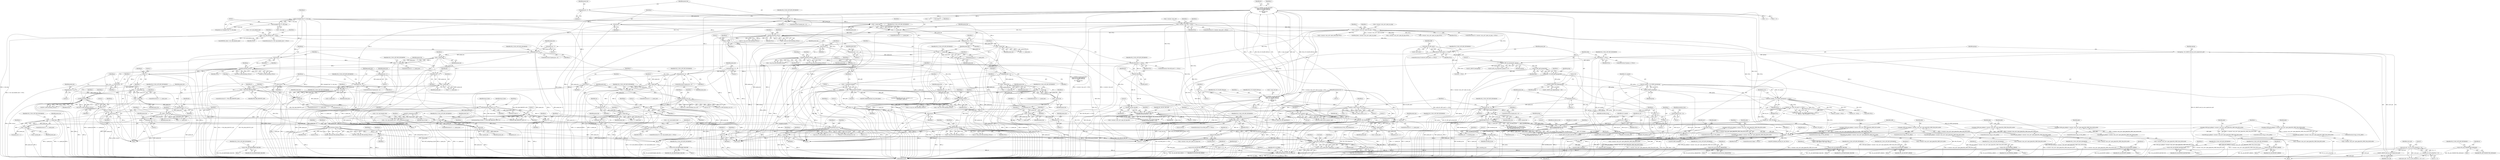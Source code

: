 digraph "0_openssl_b15f8769644b00ef7283521593360b7b2135cb63@API" {
"1001729" [label="(Call,ssl3_send_alert(s,SSL3_AL_FATAL,al))"];
"1001436" [label="(Call,tls12_check_peer_sigalg(&md, s, p, pkey))"];
"1001421" [label="(Call,SSL_USE_SIGALGS(s))"];
"1001203" [label="(Call,tls1_check_curve(s, p, 3))"];
"1000179" [label="(Call,s->method->ssl_get_message(s,\n\t\tSSL3_ST_CR_KEY_EXCH_A,\n\t\tSSL3_ST_CR_KEY_EXCH_B,\n\t\t-1,\n\t\ts->max_cert_list,\n \t\t&ok))"];
"1000126" [label="(MethodParameterIn,SSL *s)"];
"1000183" [label="(Call,-1)"];
"1000260" [label="(Call,p=(unsigned char *)s->init_msg)"];
"1000262" [label="(Call,(unsigned char *)s->init_msg)"];
"1001089" [label="(Call,ssl_security(s, SSL_SECOP_TMP_DH,\n\t\t\t\t\t\tDH_security_bits(dh), 0, dh))"];
"1001092" [label="(Call,DH_security_bits(dh))"];
"1000930" [label="(Call,dh=DH_new())"];
"1000720" [label="(Call,srp_verify_server_param(s, &al))"];
"1000880" [label="(Call,p+=i)"];
"1000869" [label="(Call,BN_bin2bn(p,i,rsa->e))"];
"1000846" [label="(Call,n2s(p,i))"];
"1000829" [label="(Call,p+=i)"];
"1000818" [label="(Call,BN_bin2bn(p,i,rsa->n))"];
"1000795" [label="(Call,n2s(p,i))"];
"1000799" [label="(Call,i > n - param_len)"];
"1000801" [label="(Call,n - param_len)"];
"1000787" [label="(Call,param_len > n)"];
"1000783" [label="(Call,param_len = 2)"];
"1000177" [label="(Call,n=s->method->ssl_get_message(s,\n\t\tSSL3_ST_CR_KEY_EXCH_A,\n\t\tSSL3_ST_CR_KEY_EXCH_B,\n\t\t-1,\n\t\ts->max_cert_list,\n \t\t&ok))"];
"1000850" [label="(Call,i > n - param_len)"];
"1000852" [label="(Call,n - param_len)"];
"1000835" [label="(Call,n - param_len)"];
"1000809" [label="(Call,param_len += i)"];
"1000843" [label="(Call,param_len += 2)"];
"1001336" [label="(Call,p+=encoded_pt_len)"];
"1001312" [label="(Call,encoded_pt_len > n - param_len)"];
"1001303" [label="(Call,encoded_pt_len = *p)"];
"1001314" [label="(Call,n - param_len)"];
"1001193" [label="(Call,param_len > n)"];
"1001189" [label="(Call,param_len=4)"];
"1001318" [label="(Call,EC_POINT_oct2point(group, srvr_ecpoint, \n\t\t\tp, encoded_pt_len, bn_ctx))"];
"1001290" [label="(Call,EC_POINT_new(group))"];
"1001256" [label="(Call,group = EC_KEY_get0_group(ecdh))"];
"1001258" [label="(Call,EC_KEY_get0_group(ecdh))"];
"1001245" [label="(Call,EC_KEY_set_group(ecdh, ngroup))"];
"1001180" [label="(Call,ecdh=EC_KEY_new())"];
"1001235" [label="(Call,ngroup == NULL)"];
"1001230" [label="(Call,ngroup = EC_GROUP_new_by_curve_name(curve_nid))"];
"1001232" [label="(Call,EC_GROUP_new_by_curve_name(curve_nid))"];
"1001214" [label="(Call,curve_nid = tls1_ec_curve_id2nid(*(p + 2)))"];
"1001216" [label="(Call,tls1_ec_curve_id2nid(*(p + 2)))"];
"1001179" [label="(Call,(ecdh=EC_KEY_new()) == NULL)"];
"1000277" [label="(Call,s->session->sess_cert->peer_rsa_tmp != NULL)"];
"1000268" [label="(Call,s->session->sess_cert != NULL)"];
"1001271" [label="(Call,EC_GROUP_get_degree(group))"];
"1001288" [label="(Call,srvr_ecpoint = EC_POINT_new(group))"];
"1001307" [label="(Call,p+=1)"];
"1001282" [label="(Call,p+=3)"];
"1001294" [label="(Call,bn_ctx = BN_CTX_new())"];
"1000162" [label="(Call,*bn_ctx = NULL)"];
"1000495" [label="(Call,p+=i)"];
"1000454" [label="(Call,1-i)"];
"1000443" [label="(Call,memcpy(tmp_id_hint, p, i))"];
"1000414" [label="(Call,n2s(p,i))"];
"1000430" [label="(Call,i > n - param_len)"];
"1000418" [label="(Call,i > PSK_MAX_IDENTITY_LEN)"];
"1000432" [label="(Call,n - param_len)"];
"1000406" [label="(Call,param_len > n)"];
"1000402" [label="(Call,param_len = 2)"];
"1000712" [label="(Call,p+=i)"];
"1000703" [label="(Call,BN_bin2bn(p,i,NULL))"];
"1000678" [label="(Call,n2s(p,i))"];
"1000661" [label="(Call,p+=i)"];
"1000652" [label="(Call,BN_bin2bn(p,i,NULL))"];
"1000628" [label="(Call,p++)"];
"1000604" [label="(Call,p+=i)"];
"1000595" [label="(Call,BN_bin2bn(p,i,NULL))"];
"1000570" [label="(Call,n2s(p,i))"];
"1000553" [label="(Call,p+=i)"];
"1000544" [label="(Call,BN_bin2bn(p,i,NULL))"];
"1000519" [label="(Call,n2s(p,i))"];
"1000523" [label="(Call,i > n - param_len)"];
"1000525" [label="(Call,n - param_len)"];
"1000511" [label="(Call,param_len > n)"];
"1000507" [label="(Call,param_len = 2)"];
"1000574" [label="(Call,i > n - param_len)"];
"1000576" [label="(Call,n - param_len)"];
"1000559" [label="(Call,n - param_len)"];
"1000533" [label="(Call,param_len += i)"];
"1000567" [label="(Call,param_len += 2)"];
"1000623" [label="(Call,(unsigned int)(p[0]))"];
"1000631" [label="(Call,i > n - param_len)"];
"1000621" [label="(Call,i = (unsigned int)(p[0]))"];
"1000633" [label="(Call,n - param_len)"];
"1000610" [label="(Call,n - param_len)"];
"1000584" [label="(Call,param_len += i)"];
"1000618" [label="(Call,param_len += 1)"];
"1000682" [label="(Call,i > n - param_len)"];
"1000684" [label="(Call,n - param_len)"];
"1000667" [label="(Call,n - param_len)"];
"1000641" [label="(Call,param_len += i)"];
"1000675" [label="(Call,param_len += 2)"];
"1001081" [label="(Call,p+=i)"];
"1001072" [label="(Call,BN_bin2bn(p,i,NULL))"];
"1001049" [label="(Call,n2s(p,i))"];
"1001032" [label="(Call,p+=i)"];
"1001023" [label="(Call,BN_bin2bn(p,i,NULL))"];
"1001000" [label="(Call,n2s(p,i))"];
"1000983" [label="(Call,p+=i)"];
"1000974" [label="(Call,BN_bin2bn(p,i,NULL))"];
"1000951" [label="(Call,n2s(p,i))"];
"1000955" [label="(Call,i > n - param_len)"];
"1000957" [label="(Call,n - param_len)"];
"1000943" [label="(Call,param_len > n)"];
"1000939" [label="(Call,param_len = 2)"];
"1000929" [label="(Call,(dh=DH_new()) == NULL)"];
"1001004" [label="(Call,i > n - param_len)"];
"1001006" [label="(Call,n - param_len)"];
"1000989" [label="(Call,n - param_len)"];
"1000965" [label="(Call,param_len += i)"];
"1000997" [label="(Call,param_len += 2)"];
"1001053" [label="(Call,i > n - param_len)"];
"1001055" [label="(Call,n - param_len)"];
"1001038" [label="(Call,n - param_len)"];
"1001014" [label="(Call,param_len += i)"];
"1001046" [label="(Call,param_len += 2)"];
"1001416" [label="(Call,pkey != NULL)"];
"1000890" [label="(Call,pkey=X509_get_pubkey(s->session->sess_cert->peer_pkeys[SSL_PKEY_RSA_ENC].x509))"];
"1000892" [label="(Call,X509_get_pubkey(s->session->sess_cert->peer_pkeys[SSL_PKEY_RSA_ENC].x509))"];
"1001365" [label="(Call,pkey=X509_get_pubkey(s->session->sess_cert->peer_pkeys[SSL_PKEY_ECC].x509))"];
"1001367" [label="(Call,X509_get_pubkey(s->session->sess_cert->peer_pkeys[SSL_PKEY_ECC].x509))"];
"1000733" [label="(Call,pkey=X509_get_pubkey(s->session->sess_cert->peer_pkeys[SSL_PKEY_RSA_ENC].x509))"];
"1000735" [label="(Call,X509_get_pubkey(s->session->sess_cert->peer_pkeys[SSL_PKEY_RSA_ENC].x509))"];
"1001108" [label="(Call,pkey=X509_get_pubkey(s->session->sess_cert->peer_pkeys[SSL_PKEY_RSA_ENC].x509))"];
"1001110" [label="(Call,X509_get_pubkey(s->session->sess_cert->peer_pkeys[SSL_PKEY_RSA_ENC].x509))"];
"1001127" [label="(Call,pkey=X509_get_pubkey(s->session->sess_cert->peer_pkeys[SSL_PKEY_DSA_SIGN].x509))"];
"1001129" [label="(Call,X509_get_pubkey(s->session->sess_cert->peer_pkeys[SSL_PKEY_DSA_SIGN].x509))"];
"1000752" [label="(Call,pkey=X509_get_pubkey(s->session->sess_cert->peer_pkeys[SSL_PKEY_DSA_SIGN].x509))"];
"1000754" [label="(Call,X509_get_pubkey(s->session->sess_cert->peer_pkeys[SSL_PKEY_DSA_SIGN].x509))"];
"1001346" [label="(Call,pkey=X509_get_pubkey(s->session->sess_cert->peer_pkeys[SSL_PKEY_RSA_ENC].x509))"];
"1001348" [label="(Call,X509_get_pubkey(s->session->sess_cert->peer_pkeys[SSL_PKEY_RSA_ENC].x509))"];
"1000142" [label="(Call,*pkey=NULL)"];
"1000480" [label="(Call,s->ctx->psk_identity_hint == NULL)"];
"1000471" [label="(Call,s->ctx->psk_identity_hint = BUF_strdup(tmp_id_hint))"];
"1000477" [label="(Call,BUF_strdup(tmp_id_hint))"];
"1000458" [label="(Call,s->ctx->psk_identity_hint != NULL)"];
"1001287" [label="(Call,(srvr_ecpoint = EC_POINT_new(group)) == NULL)"];
"1001293" [label="(Call,(bn_ctx = BN_CTX_new()) == NULL)"];
"1000773" [label="(Call,(rsa=RSA_new()) == NULL)"];
"1000774" [label="(Call,rsa=RSA_new())"];
"1001514" [label="(Call,SSL_USE_SIGALGS(s))"];
"1000488" [label="(Call,al=SSL_AD_HANDSHAKE_FAILURE)"];
"1001163" [label="(Call,al=SSL_AD_ILLEGAL_PARAMETER)"];
"1001097" [label="(Call,al=SSL_AD_HANDSHAKE_FAILURE)"];
"1001628" [label="(Call,al=SSL_AD_DECRYPT_ERROR)"];
"1001223" [label="(Call,al=SSL_AD_INTERNAL_ERROR)"];
"1000393" [label="(Call,al=SSL_AD_DECODE_ERROR)"];
"1001683" [label="(Call,al=SSL_AD_DECRYPT_ERROR)"];
"1000422" [label="(Call,al=SSL_AD_HANDSHAKE_FAILURE)"];
"1001275" [label="(Call,al=SSL_AD_EXPORT_RESTRICTION)"];
"1001616" [label="(Call,al=SSL_AD_DECRYPT_ERROR)"];
"1001408" [label="(Call,al=SSL_AD_UNEXPECTED_MESSAGE)"];
"1000919" [label="(Call,rsa=NULL)"];
"1000977" [label="(Identifier,NULL)"];
"1001047" [label="(Identifier,param_len)"];
"1001284" [label="(Literal,3)"];
"1001006" [label="(Call,n - param_len)"];
"1000990" [label="(Identifier,n)"];
"1000445" [label="(Identifier,p)"];
"1000258" [label="(Call,param=p=(unsigned char *)s->init_msg)"];
"1000646" [label="(Call,s->srp_ctx.s=BN_bin2bn(p,i,NULL))"];
"1000422" [label="(Call,al=SSL_AD_HANDSHAKE_FAILURE)"];
"1000610" [label="(Call,n - param_len)"];
"1000487" [label="(Block,)"];
"1001733" [label="(JumpTarget,err:)"];
"1001130" [label="(Call,s->session->sess_cert->peer_pkeys[SSL_PKEY_DSA_SIGN].x509)"];
"1001380" [label="(Identifier,ecdh)"];
"1001040" [label="(Identifier,param_len)"];
"1001436" [label="(Call,tls12_check_peer_sigalg(&md, s, p, pkey))"];
"1001231" [label="(Identifier,ngroup)"];
"1001367" [label="(Call,X509_get_pubkey(s->session->sess_cert->peer_pkeys[SSL_PKEY_ECC].x509))"];
"1000404" [label="(Literal,2)"];
"1000511" [label="(Call,param_len > n)"];
"1001314" [label="(Call,n - param_len)"];
"1000608" [label="(Call,1 > n - param_len)"];
"1001315" [label="(Identifier,n)"];
"1000753" [label="(Identifier,pkey)"];
"1001175" [label="(Block,)"];
"1000780" [label="(Identifier,SSL_F_SSL3_GET_KEY_EXCHANGE)"];
"1000533" [label="(Call,param_len += i)"];
"1000818" [label="(Call,BN_bin2bn(p,i,rsa->n))"];
"1001063" [label="(Call,param_len += i)"];
"1001002" [label="(Identifier,i)"];
"1000985" [label="(Identifier,i)"];
"1000431" [label="(Identifier,i)"];
"1001095" [label="(Identifier,dh)"];
"1001426" [label="(Call,2 > n)"];
"1001057" [label="(Identifier,param_len)"];
"1001024" [label="(Identifier,p)"];
"1000568" [label="(Identifier,param_len)"];
"1000144" [label="(Identifier,NULL)"];
"1001259" [label="(Identifier,ecdh)"];
"1000126" [label="(MethodParameterIn,SSL *s)"];
"1001340" [label="(Literal,0)"];
"1000734" [label="(Identifier,pkey)"];
"1000287" [label="(Call,RSA_free(s->session->sess_cert->peer_rsa_tmp))"];
"1000321" [label="(Call,s->session->sess_cert->peer_dh_tmp=NULL)"];
"1000649" [label="(Identifier,s)"];
"1000595" [label="(Call,BN_bin2bn(p,i,NULL))"];
"1001081" [label="(Call,p+=i)"];
"1001713" [label="(Call,n != 0)"];
"1001179" [label="(Call,(ecdh=EC_KEY_new()) == NULL)"];
"1000446" [label="(Identifier,i)"];
"1001539" [label="(Call,EVP_DigestInit_ex(&md_ctx,(num == 2)\n\t\t\t\t\t?s->ctx->md5:s->ctx->sha1, NULL))"];
"1001366" [label="(Identifier,pkey)"];
"1000167" [label="(Identifier,srvr_ecpoint)"];
"1000143" [label="(Identifier,pkey)"];
"1000483" [label="(Identifier,s)"];
"1000458" [label="(Call,s->ctx->psk_identity_hint != NULL)"];
"1001248" [label="(Literal,0)"];
"1000605" [label="(Identifier,p)"];
"1000432" [label="(Call,n - param_len)"];
"1000596" [label="(Identifier,p)"];
"1000142" [label="(Call,*pkey=NULL)"];
"1000816" [label="(Identifier,rsa)"];
"1000488" [label="(Call,al=SSL_AD_HANDSHAKE_FAILURE)"];
"1000452" [label="(Call,PSK_MAX_IDENTITY_LEN+1-i)"];
"1001186" [label="(Identifier,SSL_F_SSL3_GET_KEY_EXCHANGE)"];
"1000872" [label="(Call,rsa->e)"];
"1000836" [label="(Identifier,n)"];
"1001396" [label="(Call,bn_ctx = NULL)"];
"1000423" [label="(Identifier,al)"];
"1000407" [label="(Identifier,param_len)"];
"1001018" [label="(Call,!(dh->g=BN_bin2bn(p,i,NULL)))"];
"1001236" [label="(Identifier,ngroup)"];
"1001721" [label="(Call,EVP_PKEY_free(pkey))"];
"1000786" [label="(ControlStructure,if (param_len > n))"];
"1001391" [label="(Call,ecdh=NULL)"];
"1000361" [label="(Identifier,s)"];
"1000910" [label="(Call,s->session->sess_cert->peer_rsa_tmp=rsa)"];
"1000703" [label="(Call,BN_bin2bn(p,i,NULL))"];
"1001684" [label="(Identifier,al)"];
"1000521" [label="(Identifier,i)"];
"1000941" [label="(Literal,2)"];
"1000789" [label="(Identifier,n)"];
"1000785" [label="(Literal,2)"];
"1000497" [label="(Identifier,i)"];
"1001439" [label="(Identifier,s)"];
"1000870" [label="(Identifier,p)"];
"1001191" [label="(Literal,4)"];
"1000586" [label="(Identifier,i)"];
"1001292" [label="(Identifier,NULL)"];
"1000281" [label="(Identifier,s)"];
"1001230" [label="(Call,ngroup = EC_GROUP_new_by_curve_name(curve_nid))"];
"1000629" [label="(Identifier,p)"];
"1000545" [label="(Identifier,p)"];
"1000553" [label="(Call,p+=i)"];
"1000880" [label="(Call,p+=i)"];
"1001167" [label="(Identifier,SSL_F_SSL3_GET_KEY_EXCHANGE)"];
"1001150" [label="(Call,dh=NULL)"];
"1001233" [label="(Identifier,curve_nid)"];
"1001055" [label="(Call,n - param_len)"];
"1001234" [label="(ControlStructure,if (ngroup == NULL))"];
"1001026" [label="(Identifier,NULL)"];
"1000655" [label="(Identifier,NULL)"];
"1000692" [label="(Call,param_len += i)"];
"1001048" [label="(Literal,2)"];
"1001342" [label="(ControlStructure,if (alg_a & SSL_aRSA))"];
"1001247" [label="(Identifier,ngroup)"];
"1001732" [label="(Identifier,al)"];
"1001750" [label="(Call,EC_POINT_free(srvr_ecpoint))"];
"1000932" [label="(Call,DH_new())"];
"1000516" [label="(Identifier,SSL_F_SSL3_GET_KEY_EXCHANGE)"];
"1000420" [label="(Identifier,PSK_MAX_IDENTITY_LEN)"];
"1000684" [label="(Call,n - param_len)"];
"1000997" [label="(Call,param_len += 2)"];
"1000662" [label="(Identifier,p)"];
"1000686" [label="(Identifier,param_len)"];
"1001410" [label="(Identifier,SSL_AD_UNEXPECTED_MESSAGE)"];
"1000262" [label="(Call,(unsigned char *)s->init_msg)"];
"1001198" [label="(Identifier,SSL_F_SSL3_GET_KEY_EXCHANGE)"];
"1001627" [label="(Block,)"];
"1000680" [label="(Identifier,i)"];
"1000519" [label="(Call,n2s(p,i))"];
"1001347" [label="(Identifier,pkey)"];
"1001401" [label="(Call,srvr_ecpoint = NULL)"];
"1000188" [label="(Call,&ok)"];
"1001084" [label="(Call,n-=param_len)"];
"1001141" [label="(Call,s->session->sess_cert->peer_dh_tmp=dh)"];
"1000526" [label="(Identifier,n)"];
"1000969" [label="(Call,!(dh->p=BN_bin2bn(p,i,NULL)))"];
"1000798" [label="(ControlStructure,if (i > n - param_len))"];
"1001034" [label="(Identifier,i)"];
"1001628" [label="(Call,al=SSL_AD_DECRYPT_ERROR)"];
"1001312" [label="(Call,encoded_pt_len > n - param_len)"];
"1001190" [label="(Identifier,param_len)"];
"1001032" [label="(Call,p+=i)"];
"1000775" [label="(Identifier,rsa)"];
"1000295" [label="(Call,s->session->sess_cert->peer_rsa_tmp=NULL)"];
"1000418" [label="(Call,i > PSK_MAX_IDENTITY_LEN)"];
"1000419" [label="(Identifier,i)"];
"1001088" [label="(Call,!ssl_security(s, SSL_SECOP_TMP_DH,\n\t\t\t\t\t\tDH_security_bits(dh), 0, dh))"];
"1000951" [label="(Call,n2s(p,i))"];
"1000638" [label="(Identifier,SSL_F_SSL3_GET_KEY_EXCHANGE)"];
"1000472" [label="(Call,s->ctx->psk_identity_hint)"];
"1001039" [label="(Identifier,n)"];
"1000991" [label="(Identifier,param_len)"];
"1001123" [label="(ControlStructure,if (alg_a & SSL_aDSS))"];
"1000676" [label="(Identifier,param_len)"];
"1000831" [label="(Identifier,i)"];
"1000625" [label="(Call,p[0])"];
"1001213" [label="(Call,(curve_nid = tls1_ec_curve_id2nid(*(p + 2))) == 0)"];
"1000440" [label="(Call,param_len += i)"];
"1000455" [label="(Literal,1)"];
"1001273" [label="(Literal,163)"];
"1000668" [label="(Identifier,n)"];
"1000606" [label="(Identifier,i)"];
"1000534" [label="(Identifier,param_len)"];
"1000641" [label="(Call,param_len += i)"];
"1000720" [label="(Call,srp_verify_server_param(s, &al))"];
"1000714" [label="(Identifier,i)"];
"1000784" [label="(Identifier,param_len)"];
"1000530" [label="(Identifier,SSL_F_SSL3_GET_KEY_EXCHANGE)"];
"1001294" [label="(Call,bn_ctx = BN_CTX_new())"];
"1001418" [label="(Identifier,NULL)"];
"1001240" [label="(Identifier,SSL_F_SSL3_GET_KEY_EXCHANGE)"];
"1000729" [label="(ControlStructure,if (alg_a & SSL_aRSA))"];
"1001094" [label="(Literal,0)"];
"1001333" [label="(Call,n-=param_len)"];
"1000468" [label="(Identifier,s)"];
"1000479" [label="(ControlStructure,if (s->ctx->psk_identity_hint == NULL))"];
"1001025" [label="(Identifier,i)"];
"1001203" [label="(Call,tls1_check_curve(s, p, 3))"];
"1000861" [label="(Identifier,param_len)"];
"1001214" [label="(Call,curve_nid = tls1_ec_curve_id2nid(*(p + 2)))"];
"1000441" [label="(Identifier,param_len)"];
"1001074" [label="(Identifier,i)"];
"1001129" [label="(Call,X509_get_pubkey(s->session->sess_cert->peer_pkeys[SSL_PKEY_DSA_SIGN].x509))"];
"1000635" [label="(Identifier,param_len)"];
"1001437" [label="(Call,&md)"];
"1000592" [label="(Identifier,s)"];
"1000814" [label="(Call,rsa->n=BN_bin2bn(p,i,rsa->n))"];
"1001019" [label="(Call,dh->g=BN_bin2bn(p,i,NULL))"];
"1000578" [label="(Identifier,param_len)"];
"1000976" [label="(Identifier,i)"];
"1000537" [label="(Call,!(s->srp_ctx.N=BN_bin2bn(p,i,NULL)))"];
"1000571" [label="(Identifier,p)"];
"1000801" [label="(Call,n - param_len)"];
"1000800" [label="(Identifier,i)"];
"1000395" [label="(Identifier,SSL_AD_DECODE_ERROR)"];
"1001204" [label="(Identifier,s)"];
"1001046" [label="(Call,param_len += 2)"];
"1000456" [label="(Identifier,i)"];
"1000685" [label="(Identifier,n)"];
"1001245" [label="(Call,EC_KEY_set_group(ecdh, ngroup))"];
"1001037" [label="(Literal,2)"];
"1001730" [label="(Identifier,s)"];
"1001237" [label="(Identifier,NULL)"];
"1000834" [label="(Literal,2)"];
"1001291" [label="(Identifier,group)"];
"1000983" [label="(Call,p+=i)"];
"1001348" [label="(Call,X509_get_pubkey(s->session->sess_cert->peer_pkeys[SSL_PKEY_RSA_ENC].x509))"];
"1001629" [label="(Identifier,al)"];
"1000597" [label="(Identifier,i)"];
"1000495" [label="(Call,p+=i)"];
"1001379" [label="(Call,EC_KEY_set_public_key(ecdh, srvr_ecpoint))"];
"1000177" [label="(Call,n=s->method->ssl_get_message(s,\n\t\tSSL3_ST_CR_KEY_EXCH_A,\n\t\tSSL3_ST_CR_KEY_EXCH_B,\n\t\t-1,\n\t\ts->max_cert_list,\n \t\t&ok))"];
"1000513" [label="(Identifier,n)"];
"1001096" [label="(Block,)"];
"1001318" [label="(Call,EC_POINT_oct2point(group, srvr_ecpoint, \n\t\t\tp, encoded_pt_len, bn_ctx))"];
"1000653" [label="(Identifier,p)"];
"1000967" [label="(Identifier,i)"];
"1000837" [label="(Identifier,param_len)"];
"1000752" [label="(Call,pkey=X509_get_pubkey(s->session->sess_cert->peer_pkeys[SSL_PKEY_DSA_SIGN].x509))"];
"1000443" [label="(Call,memcpy(tmp_id_hint, p, i))"];
"1001060" [label="(Identifier,SSL_F_SSL3_GET_KEY_EXCHANGE)"];
"1001365" [label="(Call,pkey=X509_get_pubkey(s->session->sess_cert->peer_pkeys[SSL_PKEY_ECC].x509))"];
"1000406" [label="(Call,param_len > n)"];
"1000164" [label="(Identifier,NULL)"];
"1001011" [label="(Identifier,SSL_F_SSL3_GET_KEY_EXCHANGE)"];
"1000575" [label="(Identifier,i)"];
"1000848" [label="(Identifier,i)"];
"1000631" [label="(Call,i > n - param_len)"];
"1000477" [label="(Call,BUF_strdup(tmp_id_hint))"];
"1000955" [label="(Call,i > n - param_len)"];
"1000853" [label="(Identifier,n)"];
"1000489" [label="(Identifier,al)"];
"1000544" [label="(Call,BN_bin2bn(p,i,NULL))"];
"1000433" [label="(Identifier,n)"];
"1001051" [label="(Identifier,i)"];
"1000852" [label="(Call,n - param_len)"];
"1000400" [label="(Block,)"];
"1001683" [label="(Call,al=SSL_AD_DECRYPT_ERROR)"];
"1000547" [label="(Identifier,NULL)"];
"1000682" [label="(Call,i > n - param_len)"];
"1001227" [label="(Identifier,SSL_F_SSL3_GET_KEY_EXCHANGE)"];
"1000558" [label="(Literal,2)"];
"1001305" [label="(Call,*p)"];
"1000405" [label="(ControlStructure,if (param_len > n))"];
"1000802" [label="(Identifier,n)"];
"1000854" [label="(Identifier,param_len)"];
"1000835" [label="(Call,n - param_len)"];
"1000914" [label="(Identifier,s)"];
"1000849" [label="(ControlStructure,if (i > n - param_len))"];
"1000285" [label="(Identifier,NULL)"];
"1000845" [label="(Literal,2)"];
"1000783" [label="(Call,param_len = 2)"];
"1000771" [label="(Block,)"];
"1001003" [label="(ControlStructure,if (i > n - param_len))"];
"1001193" [label="(Call,param_len > n)"];
"1001163" [label="(Call,al=SSL_AD_ILLEGAL_PARAMETER)"];
"1001368" [label="(Call,s->session->sess_cert->peer_pkeys[SSL_PKEY_ECC].x509)"];
"1000448" [label="(Call,tmp_id_hint+i)"];
"1001330" [label="(Call,param_len += encoded_pt_len)"];
"1001194" [label="(Identifier,param_len)"];
"1000574" [label="(Call,i > n - param_len)"];
"1001217" [label="(Call,*(p + 2))"];
"1000538" [label="(Call,s->srp_ctx.N=BN_bin2bn(p,i,NULL))"];
"1000147" [label="(Identifier,md)"];
"1000939" [label="(Call,param_len = 2)"];
"1000183" [label="(Call,-1)"];
"1001183" [label="(Identifier,NULL)"];
"1001270" [label="(Call,EC_GROUP_get_degree(group) > 163)"];
"1001178" [label="(ControlStructure,if ((ecdh=EC_KEY_new()) == NULL))"];
"1000931" [label="(Identifier,dh)"];
"1001361" [label="(ControlStructure,if (alg_a & SSL_aECDSA))"];
"1001276" [label="(Identifier,al)"];
"1001015" [label="(Identifier,param_len)"];
"1001205" [label="(Identifier,p)"];
"1000269" [label="(Call,s->session->sess_cert)"];
"1001288" [label="(Call,srvr_ecpoint = EC_POINT_new(group))"];
"1000507" [label="(Call,param_len = 2)"];
"1000268" [label="(Call,s->session->sess_cert != NULL)"];
"1000274" [label="(Identifier,NULL)"];
"1000276" [label="(ControlStructure,if (s->session->sess_cert->peer_rsa_tmp != NULL))"];
"1000524" [label="(Identifier,i)"];
"1001731" [label="(Identifier,SSL3_AL_FATAL)"];
"1000705" [label="(Identifier,i)"];
"1000663" [label="(Identifier,i)"];
"1000886" [label="(ControlStructure,if (alg_a & SSL_aRSA))"];
"1001764" [label="(MethodReturn,int)"];
"1001053" [label="(Call,i > n - param_len)"];
"1000569" [label="(Literal,2)"];
"1001235" [label="(Call,ngroup == NULL)"];
"1000972" [label="(Identifier,dh)"];
"1000881" [label="(Identifier,p)"];
"1001515" [label="(Identifier,s)"];
"1000559" [label="(Call,n - param_len)"];
"1001216" [label="(Call,tls1_ec_curve_id2nid(*(p + 2)))"];
"1000411" [label="(Identifier,SSL_F_SSL3_GET_KEY_EXCHANGE)"];
"1000424" [label="(Identifier,SSL_AD_HANDSHAKE_FAILURE)"];
"1001218" [label="(Call,p + 2)"];
"1001223" [label="(Call,al=SSL_AD_INTERNAL_ERROR)"];
"1001093" [label="(Identifier,dh)"];
"1000871" [label="(Identifier,i)"];
"1000970" [label="(Call,dh->p=BN_bin2bn(p,i,NULL))"];
"1000754" [label="(Call,X509_get_pubkey(s->session->sess_cert->peer_pkeys[SSL_PKEY_DSA_SIGN].x509))"];
"1000561" [label="(Identifier,param_len)"];
"1001023" [label="(Call,BN_bin2bn(p,i,NULL))"];
"1001266" [label="(Identifier,s)"];
"1000508" [label="(Identifier,param_len)"];
"1001286" [label="(Call,((srvr_ecpoint = EC_POINT_new(group)) == NULL) ||\n\t\t    ((bn_ctx = BN_CTX_new()) == NULL))"];
"1000506" [label="(Block,)"];
"1001000" [label="(Call,n2s(p,i))"];
"1001082" [label="(Identifier,p)"];
"1000645" [label="(Call,!(s->srp_ctx.s=BN_bin2bn(p,i,NULL)))"];
"1000434" [label="(Identifier,param_len)"];
"1000957" [label="(Call,n - param_len)"];
"1000654" [label="(Identifier,i)"];
"1000430" [label="(Call,i > n - param_len)"];
"1001337" [label="(Identifier,p)"];
"1001322" [label="(Identifier,encoded_pt_len)"];
"1001338" [label="(Identifier,encoded_pt_len)"];
"1001109" [label="(Identifier,pkey)"];
"1001409" [label="(Identifier,al)"];
"1000415" [label="(Identifier,p)"];
"1000185" [label="(Call,s->max_cert_list)"];
"1000182" [label="(Identifier,SSL3_ST_CR_KEY_EXCH_B)"];
"1000509" [label="(Literal,2)"];
"1000796" [label="(Identifier,p)"];
"1001192" [label="(ControlStructure,if (param_len > n))"];
"1000943" [label="(Call,param_len > n)"];
"1000486" [label="(Identifier,NULL)"];
"1000464" [label="(Identifier,NULL)"];
"1001256" [label="(Call,group = EC_KEY_get0_group(ecdh))"];
"1001206" [label="(Literal,3)"];
"1000186" [label="(Identifier,s)"];
"1001616" [label="(Call,al=SSL_AD_DECRYPT_ERROR)"];
"1001202" [label="(Call,!tls1_check_curve(s, p, 3))"];
"1001408" [label="(Call,al=SSL_AD_UNEXPECTED_MESSAGE)"];
"1001319" [label="(Identifier,group)"];
"1001215" [label="(Identifier,curve_nid)"];
"1000965" [label="(Call,param_len += i)"];
"1001098" [label="(Identifier,al)"];
"1001753" [label="(Call,ecdh != NULL)"];
"1000498" [label="(Call,n-=param_len)"];
"1000661" [label="(Call,p+=i)"];
"1000696" [label="(Call,!(s->srp_ctx.B=BN_bin2bn(p,i,NULL)))"];
"1001673" [label="(Call,EVP_VerifyFinal(&md_ctx,p,(int)n,pkey))"];
"1001073" [label="(Identifier,p)"];
"1001064" [label="(Identifier,param_len)"];
"1001274" [label="(Block,)"];
"1001101" [label="(Identifier,SSL_F_SSL3_GET_KEY_EXCHANGE)"];
"1000952" [label="(Identifier,p)"];
"1000843" [label="(Call,param_len += 2)"];
"1001316" [label="(Identifier,param_len)"];
"1000162" [label="(Call,*bn_ctx = NULL)"];
"1001320" [label="(Identifier,srvr_ecpoint)"];
"1001323" [label="(Identifier,bn_ctx)"];
"1000541" [label="(Identifier,s)"];
"1000850" [label="(Call,i > n - param_len)"];
"1001195" [label="(Identifier,n)"];
"1001099" [label="(Identifier,SSL_AD_HANDSHAKE_FAILURE)"];
"1000634" [label="(Identifier,n)"];
"1000426" [label="(Identifier,SSL_F_SSL3_GET_KEY_EXCHANGE)"];
"1000585" [label="(Identifier,param_len)"];
"1000510" [label="(ControlStructure,if (param_len > n))"];
"1001068" [label="(Call,dh->pub_key=BN_bin2bn(p,i,NULL))"];
"1000893" [label="(Call,s->session->sess_cert->peer_pkeys[SSL_PKEY_RSA_ENC].x509)"];
"1000447" [label="(Call,memset(tmp_id_hint+i, 0, PSK_MAX_IDENTITY_LEN+1-i))"];
"1001514" [label="(Call,SSL_USE_SIGALGS(s))"];
"1001394" [label="(Call,BN_CTX_free(bn_ctx))"];
"1001289" [label="(Identifier,srvr_ecpoint)"];
"1001420" [label="(ControlStructure,if (SSL_USE_SIGALGS(s)))"];
"1001696" [label="(Identifier,alg_a)"];
"1001615" [label="(Block,)"];
"1001295" [label="(Identifier,bn_ctx)"];
"1001293" [label="(Call,(bn_ctx = BN_CTX_new()) == NULL)"];
"1000512" [label="(Identifier,param_len)"];
"1001275" [label="(Call,al=SSL_AD_EXPORT_RESTRICTION)"];
"1001091" [label="(Identifier,SSL_SECOP_TMP_DH)"];
"1001224" [label="(Identifier,al)"];
"1000683" [label="(Identifier,i)"];
"1001743" [label="(Call,dh != NULL)"];
"1001630" [label="(Identifier,SSL_AD_DECRYPT_ERROR)"];
"1001311" [label="(Call,(encoded_pt_len > n - param_len) ||\n\t\t    (EC_POINT_oct2point(group, srvr_ecpoint, \n\t\t\tp, encoded_pt_len, bn_ctx) == 0))"];
"1000799" [label="(Call,i > n - param_len)"];
"1001309" [label="(Literal,1)"];
"1000291" [label="(Identifier,s)"];
"1001304" [label="(Identifier,encoded_pt_len)"];
"1001421" [label="(Call,SSL_USE_SIGALGS(s))"];
"1000496" [label="(Identifier,p)"];
"1001021" [label="(Identifier,dh)"];
"1001460" [label="(Call,p += 2)"];
"1000719" [label="(Call,!srp_verify_server_param(s, &al))"];
"1000712" [label="(Call,p+=i)"];
"1000546" [label="(Identifier,i)"];
"1001407" [label="(Block,)"];
"1000833" [label="(Call,2 > n - param_len)"];
"1000457" [label="(ControlStructure,if (s->ctx->psk_identity_hint != NULL))"];
"1000308" [label="(Identifier,s)"];
"1001052" [label="(ControlStructure,if (i > n - param_len))"];
"1001049" [label="(Call,n2s(p,i))"];
"1000588" [label="(Call,!(s->srp_ctx.g=BN_bin2bn(p,i,NULL)))"];
"1001181" [label="(Identifier,ecdh)"];
"1000959" [label="(Identifier,param_len)"];
"1000619" [label="(Identifier,param_len)"];
"1000642" [label="(Identifier,param_len)"];
"1000192" [label="(Identifier,ok)"];
"1000260" [label="(Call,p=(unsigned char *)s->init_msg)"];
"1000748" [label="(ControlStructure,if (alg_a & SSL_aDSS))"];
"1001308" [label="(Identifier,p)"];
"1001108" [label="(Call,pkey=X509_get_pubkey(s->session->sess_cert->peer_pkeys[SSL_PKEY_RSA_ENC].x509))"];
"1001422" [label="(Identifier,s)"];
"1000721" [label="(Identifier,s)"];
"1000891" [label="(Identifier,pkey)"];
"1000490" [label="(Identifier,SSL_AD_HANDSHAKE_FAILURE)"];
"1001257" [label="(Identifier,group)"];
"1000936" [label="(Identifier,SSL_F_SSL3_GET_KEY_EXCHANGE)"];
"1000813" [label="(Call,!(rsa->n=BN_bin2bn(p,i,rsa->n)))"];
"1000998" [label="(Identifier,param_len)"];
"1001007" [label="(Identifier,n)"];
"1001440" [label="(Identifier,p)"];
"1000810" [label="(Identifier,param_len)"];
"1001004" [label="(Call,i > n - param_len)"];
"1001050" [label="(Identifier,p)"];
"1001067" [label="(Call,!(dh->pub_key=BN_bin2bn(p,i,NULL)))"];
"1001254" [label="(Call,EC_GROUP_free(ngroup))"];
"1000792" [label="(Identifier,SSL_F_SSL3_GET_KEY_EXCHANGE)"];
"1000795" [label="(Call,n2s(p,i))"];
"1000621" [label="(Call,i = (unsigned int)(p[0]))"];
"1000611" [label="(Identifier,n)"];
"1000975" [label="(Identifier,p)"];
"1000560" [label="(Identifier,n)"];
"1000706" [label="(Identifier,NULL)"];
"1001682" [label="(Block,)"];
"1000421" [label="(Block,)"];
"1000999" [label="(Literal,2)"];
"1000623" [label="(Call,(unsigned int)(p[0]))"];
"1001346" [label="(Call,pkey=X509_get_pubkey(s->session->sess_cert->peer_pkeys[SSL_PKEY_RSA_ENC].x509))"];
"1001617" [label="(Identifier,al)"];
"1000864" [label="(Call,!(rsa->e=BN_bin2bn(p,i,rsa->e)))"];
"1001056" [label="(Identifier,n)"];
"1000713" [label="(Identifier,p)"];
"1000347" [label="(Call,s->session->sess_cert->peer_ecdh_tmp=NULL)"];
"1001412" [label="(Identifier,SSL_F_SSL3_GET_KEY_EXCHANGE)"];
"1001313" [label="(Identifier,encoded_pt_len)"];
"1001111" [label="(Call,s->session->sess_cert->peer_pkeys[SSL_PKEY_RSA_ENC].x509)"];
"1000525" [label="(Call,n - param_len)"];
"1000408" [label="(Identifier,n)"];
"1000689" [label="(Identifier,SSL_F_SSL3_GET_KEY_EXCHANGE)"];
"1001317" [label="(Call,EC_POINT_oct2point(group, srvr_ecpoint, \n\t\t\tp, encoded_pt_len, bn_ctx) == 0)"];
"1000774" [label="(Call,rsa=RSA_new())"];
"1000394" [label="(Identifier,al)"];
"1000865" [label="(Call,rsa->e=BN_bin2bn(p,i,rsa->e))"];
"1000697" [label="(Call,s->srp_ctx.B=BN_bin2bn(p,i,NULL))"];
"1001164" [label="(Identifier,al)"];
"1000667" [label="(Call,n - param_len)"];
"1000278" [label="(Call,s->session->sess_cert->peer_rsa_tmp)"];
"1000989" [label="(Call,n - param_len)"];
"1000481" [label="(Call,s->ctx->psk_identity_hint)"];
"1000693" [label="(Identifier,param_len)"];
"1000577" [label="(Identifier,n)"];
"1000576" [label="(Call,n - param_len)"];
"1000416" [label="(Identifier,i)"];
"1001734" [label="(Call,EVP_PKEY_free(pkey))"];
"1000884" [label="(Identifier,n)"];
"1001487" [label="(Call,EVP_PKEY_size(pkey))"];
"1001005" [label="(Identifier,i)"];
"1000820" [label="(Identifier,i)"];
"1001001" [label="(Identifier,p)"];
"1001145" [label="(Identifier,s)"];
"1001303" [label="(Call,encoded_pt_len = *p)"];
"1000892" [label="(Call,X509_get_pubkey(s->session->sess_cert->peer_pkeys[SSL_PKEY_RSA_ENC].x509))"];
"1000632" [label="(Identifier,i)"];
"1001182" [label="(Call,EC_KEY_new())"];
"1000927" [label="(Block,)"];
"1000429" [label="(ControlStructure,if (i > n - param_len))"];
"1001321" [label="(Identifier,p)"];
"1001737" [label="(Call,rsa != NULL)"];
"1001016" [label="(Identifier,i)"];
"1000620" [label="(Literal,1)"];
"1000788" [label="(Identifier,param_len)"];
"1000928" [label="(ControlStructure,if ((dh=DH_new()) == NULL))"];
"1000598" [label="(Identifier,NULL)"];
"1000736" [label="(Call,s->session->sess_cert->peer_pkeys[SSL_PKEY_RSA_ENC].x509)"];
"1000459" [label="(Call,s->ctx->psk_identity_hint)"];
"1001349" [label="(Call,s->session->sess_cert->peer_pkeys[SSL_PKEY_RSA_ENC].x509)"];
"1001110" [label="(Call,X509_get_pubkey(s->session->sess_cert->peer_pkeys[SSL_PKEY_RSA_ENC].x509))"];
"1000773" [label="(Call,(rsa=RSA_new()) == NULL)"];
"1000555" [label="(Identifier,i)"];
"1000572" [label="(Identifier,i)"];
"1001296" [label="(Call,BN_CTX_new())"];
"1000930" [label="(Call,dh=DH_new())"];
"1000522" [label="(ControlStructure,if (i > n - param_len))"];
"1000681" [label="(ControlStructure,if (i > n - param_len))"];
"1000618" [label="(Call,param_len += 1)"];
"1000652" [label="(Call,BN_bin2bn(p,i,NULL))"];
"1000277" [label="(Call,s->session->sess_cert->peer_rsa_tmp != NULL)"];
"1000944" [label="(Identifier,param_len)"];
"1001287" [label="(Call,(srvr_ecpoint = EC_POINT_new(group)) == NULL)"];
"1001072" [label="(Call,BN_bin2bn(p,i,NULL))"];
"1000609" [label="(Literal,1)"];
"1000178" [label="(Identifier,n)"];
"1001468" [label="(Identifier,md)"];
"1001416" [label="(Call,pkey != NULL)"];
"1001307" [label="(Call,p+=1)"];
"1000402" [label="(Call,param_len = 2)"];
"1000573" [label="(ControlStructure,if (i > n - param_len))"];
"1000678" [label="(Call,n2s(p,i))"];
"1001513" [label="(Call,!SSL_USE_SIGALGS(s))"];
"1001085" [label="(Identifier,n)"];
"1000948" [label="(Identifier,SSL_F_SSL3_GET_KEY_EXCHANGE)"];
"1000454" [label="(Call,1-i)"];
"1000179" [label="(Call,s->method->ssl_get_message(s,\n\t\tSSL3_ST_CR_KEY_EXCH_A,\n\t\tSSL3_ST_CR_KEY_EXCH_B,\n\t\t-1,\n\t\ts->max_cert_list,\n \t\t&ok))"];
"1000956" [label="(Identifier,i)"];
"1000958" [label="(Identifier,n)"];
"1000821" [label="(Call,rsa->n)"];
"1000669" [label="(Identifier,param_len)"];
"1000675" [label="(Call,param_len += 2)"];
"1000581" [label="(Identifier,SSL_F_SSL3_GET_KEY_EXCHANGE)"];
"1000811" [label="(Identifier,i)"];
"1001014" [label="(Call,param_len += i)"];
"1001434" [label="(Call,rv = tls12_check_peer_sigalg(&md, s, p, pkey))"];
"1000772" [label="(ControlStructure,if ((rsa=RSA_new()) == NULL))"];
"1000755" [label="(Call,s->session->sess_cert->peer_pkeys[SSL_PKEY_DSA_SIGN].x509)"];
"1001729" [label="(Call,ssl3_send_alert(s,SSL3_AL_FATAL,al))"];
"1001748" [label="(Call,BN_CTX_free(bn_ctx))"];
"1000942" [label="(ControlStructure,if (param_len > n))"];
"1000819" [label="(Identifier,p)"];
"1000929" [label="(Call,(dh=DH_new()) == NULL)"];
"1001246" [label="(Identifier,ecdh)"];
"1001221" [label="(Literal,0)"];
"1000398" [label="(Identifier,alg_k)"];
"1000962" [label="(Identifier,SSL_F_SSL3_GET_KEY_EXCHANGE)"];
"1001036" [label="(Call,2 > n - param_len)"];
"1000940" [label="(Identifier,param_len)"];
"1001618" [label="(Identifier,SSL_AD_DECRYPT_ERROR)"];
"1000890" [label="(Call,pkey=X509_get_pubkey(s->session->sess_cert->peer_pkeys[SSL_PKEY_RSA_ENC].x509))"];
"1000414" [label="(Call,n2s(p,i))"];
"1001471" [label="(Call,2 > n)"];
"1000883" [label="(Call,n-=param_len)"];
"1000527" [label="(Identifier,param_len)"];
"1000520" [label="(Identifier,p)"];
"1001244" [label="(Call,EC_KEY_set_group(ecdh, ngroup) == 0)"];
"1000787" [label="(Call,param_len > n)"];
"1001090" [label="(Identifier,s)"];
"1001687" [label="(Identifier,SSL_F_SSL3_GET_KEY_EXCHANGE)"];
"1001008" [label="(Identifier,param_len)"];
"1000492" [label="(Identifier,SSL_F_SSL3_GET_KEY_EXCHANGE)"];
"1000264" [label="(Call,s->init_msg)"];
"1001092" [label="(Call,DH_security_bits(dh))"];
"1000557" [label="(Call,2 > n - param_len)"];
"1000966" [label="(Identifier,param_len)"];
"1000847" [label="(Identifier,p)"];
"1001277" [label="(Identifier,SSL_AD_EXPORT_RESTRICTION)"];
"1000869" [label="(Call,BN_bin2bn(p,i,rsa->e))"];
"1000933" [label="(Identifier,NULL)"];
"1001089" [label="(Call,ssl_security(s, SSL_SECOP_TMP_DH,\n\t\t\t\t\t\tDH_security_bits(dh), 0, dh))"];
"1001279" [label="(Identifier,SSL_F_SSL3_GET_KEY_EXCHANGE)"];
"1000830" [label="(Identifier,p)"];
"1001417" [label="(Identifier,pkey)"];
"1000797" [label="(Identifier,i)"];
"1000523" [label="(Call,i > n - param_len)"];
"1000677" [label="(Literal,2)"];
"1000444" [label="(Identifier,tmp_id_hint)"];
"1000987" [label="(Call,2 > n - param_len)"];
"1000437" [label="(Identifier,SSL_F_SSL3_GET_KEY_EXCHANGE)"];
"1001165" [label="(Identifier,SSL_AD_ILLEGAL_PARAMETER)"];
"1001033" [label="(Identifier,p)"];
"1001222" [label="(Block,)"];
"1000622" [label="(Identifier,i)"];
"1001189" [label="(Call,param_len=4)"];
"1000666" [label="(Literal,2)"];
"1001104" [label="(ControlStructure,if (alg_a & SSL_aRSA))"];
"1000604" [label="(Call,p+=i)"];
"1000945" [label="(Identifier,n)"];
"1000733" [label="(Call,pkey=X509_get_pubkey(s->session->sess_cert->peer_pkeys[SSL_PKEY_RSA_ENC].x509))"];
"1001706" [label="(Call,ssl3_check_cert_and_algorithm(s))"];
"1000535" [label="(Identifier,i)"];
"1000480" [label="(Call,s->ctx->psk_identity_hint == NULL)"];
"1001083" [label="(Identifier,i)"];
"1000474" [label="(Identifier,s)"];
"1001600" [label="(Call,RSA_verify(NID_md5_sha1, md_buf, j, p, n,\n\t\t\t\t\t\t\t\tpkey->pkey.rsa))"];
"1000829" [label="(Call,p+=i)"];
"1000722" [label="(Call,&al)"];
"1000449" [label="(Identifier,tmp_id_hint)"];
"1000984" [label="(Identifier,p)"];
"1001075" [label="(Identifier,NULL)"];
"1000465" [label="(Call,OPENSSL_free(s->ctx->psk_identity_hint))"];
"1000777" [label="(Identifier,NULL)"];
"1000393" [label="(Call,al=SSL_AD_DECODE_ERROR)"];
"1000860" [label="(Call,param_len += i)"];
"1000554" [label="(Identifier,p)"];
"1001427" [label="(Literal,2)"];
"1000567" [label="(Call,param_len += 2)"];
"1000988" [label="(Literal,2)"];
"1000127" [label="(Block,)"];
"1000776" [label="(Call,RSA_new())"];
"1000809" [label="(Call,param_len += i)"];
"1001128" [label="(Identifier,pkey)"];
"1001685" [label="(Identifier,SSL_AD_DECRYPT_ERROR)"];
"1000679" [label="(Identifier,p)"];
"1001479" [label="(Call,n2s(p,i))"];
"1000665" [label="(Call,2 > n - param_len)"];
"1001297" [label="(Identifier,NULL)"];
"1001290" [label="(Call,EC_POINT_new(group))"];
"1000704" [label="(Identifier,p)"];
"1000715" [label="(Call,n-=param_len)"];
"1001054" [label="(Identifier,i)"];
"1001283" [label="(Identifier,p)"];
"1000417" [label="(ControlStructure,if (i > PSK_MAX_IDENTITY_LEN))"];
"1000974" [label="(Call,BN_bin2bn(p,i,NULL))"];
"1001127" [label="(Call,pkey=X509_get_pubkey(s->session->sess_cert->peer_pkeys[SSL_PKEY_DSA_SIGN].x509))"];
"1001620" [label="(Identifier,SSL_F_SSL3_GET_KEY_EXCHANGE)"];
"1001271" [label="(Call,EC_GROUP_get_degree(group))"];
"1000403" [label="(Identifier,param_len)"];
"1001038" [label="(Call,n - param_len)"];
"1000612" [label="(Identifier,param_len)"];
"1001180" [label="(Call,ecdh=EC_KEY_new())"];
"1000846" [label="(Call,n2s(p,i))"];
"1001441" [label="(Identifier,pkey)"];
"1000633" [label="(Call,n - param_len)"];
"1000857" [label="(Identifier,SSL_F_SSL3_GET_KEY_EXCHANGE)"];
"1000267" [label="(ControlStructure,if (s->session->sess_cert != NULL))"];
"1000570" [label="(Call,n2s(p,i))"];
"1001336" [label="(Call,p+=encoded_pt_len)"];
"1000643" [label="(Identifier,i)"];
"1000803" [label="(Identifier,param_len)"];
"1001324" [label="(Literal,0)"];
"1000194" [label="(Call,(int)n)"];
"1000584" [label="(Call,param_len += i)"];
"1000478" [label="(Identifier,tmp_id_hint)"];
"1000180" [label="(Identifier,s)"];
"1000628" [label="(Call,p++)"];
"1001272" [label="(Identifier,group)"];
"1000851" [label="(Identifier,i)"];
"1000499" [label="(Identifier,n)"];
"1000471" [label="(Call,s->ctx->psk_identity_hint = BUF_strdup(tmp_id_hint))"];
"1000184" [label="(Literal,1)"];
"1000716" [label="(Identifier,n)"];
"1000735" [label="(Call,X509_get_pubkey(s->session->sess_cert->peer_pkeys[SSL_PKEY_RSA_ENC].x509))"];
"1000589" [label="(Call,s->srp_ctx.g=BN_bin2bn(p,i,NULL))"];
"1001282" [label="(Call,p+=3)"];
"1000954" [label="(ControlStructure,if (i > n - param_len))"];
"1000953" [label="(Identifier,i)"];
"1001162" [label="(Block,)"];
"1000630" [label="(ControlStructure,if (i > n - param_len))"];
"1001097" [label="(Call,al=SSL_AD_HANDSHAKE_FAILURE)"];
"1000882" [label="(Identifier,i)"];
"1000163" [label="(Identifier,bn_ctx)"];
"1001632" [label="(Identifier,SSL_F_SSL3_GET_KEY_EXCHANGE)"];
"1001415" [label="(ControlStructure,if (pkey != NULL))"];
"1000806" [label="(Identifier,SSL_F_SSL3_GET_KEY_EXCHANGE)"];
"1001225" [label="(Identifier,SSL_AD_INTERNAL_ERROR)"];
"1000261" [label="(Identifier,p)"];
"1001258" [label="(Call,EC_KEY_get0_group(ecdh))"];
"1001232" [label="(Call,EC_GROUP_new_by_curve_name(curve_nid))"];
"1001637" [label="(Call,EVP_VerifyInit_ex(&md_ctx, md, NULL))"];
"1000844" [label="(Identifier,param_len)"];
"1000181" [label="(Identifier,SSL3_ST_CR_KEY_EXCH_A)"];
"1001729" -> "1000127"  [label="AST: "];
"1001729" -> "1001732"  [label="CFG: "];
"1001730" -> "1001729"  [label="AST: "];
"1001731" -> "1001729"  [label="AST: "];
"1001732" -> "1001729"  [label="AST: "];
"1001733" -> "1001729"  [label="CFG: "];
"1001729" -> "1001764"  [label="DDG: s"];
"1001729" -> "1001764"  [label="DDG: SSL3_AL_FATAL"];
"1001729" -> "1001764"  [label="DDG: al"];
"1001729" -> "1001764"  [label="DDG: ssl3_send_alert(s,SSL3_AL_FATAL,al)"];
"1001436" -> "1001729"  [label="DDG: s"];
"1001421" -> "1001729"  [label="DDG: s"];
"1001514" -> "1001729"  [label="DDG: s"];
"1001203" -> "1001729"  [label="DDG: s"];
"1001089" -> "1001729"  [label="DDG: s"];
"1000720" -> "1001729"  [label="DDG: s"];
"1000179" -> "1001729"  [label="DDG: s"];
"1000126" -> "1001729"  [label="DDG: s"];
"1000488" -> "1001729"  [label="DDG: al"];
"1001163" -> "1001729"  [label="DDG: al"];
"1001097" -> "1001729"  [label="DDG: al"];
"1001628" -> "1001729"  [label="DDG: al"];
"1001223" -> "1001729"  [label="DDG: al"];
"1000393" -> "1001729"  [label="DDG: al"];
"1001683" -> "1001729"  [label="DDG: al"];
"1000422" -> "1001729"  [label="DDG: al"];
"1001275" -> "1001729"  [label="DDG: al"];
"1001616" -> "1001729"  [label="DDG: al"];
"1001408" -> "1001729"  [label="DDG: al"];
"1001436" -> "1001434"  [label="AST: "];
"1001436" -> "1001441"  [label="CFG: "];
"1001437" -> "1001436"  [label="AST: "];
"1001439" -> "1001436"  [label="AST: "];
"1001440" -> "1001436"  [label="AST: "];
"1001441" -> "1001436"  [label="AST: "];
"1001434" -> "1001436"  [label="CFG: "];
"1001436" -> "1001764"  [label="DDG: s"];
"1001436" -> "1001764"  [label="DDG: p"];
"1001436" -> "1001764"  [label="DDG: &md"];
"1001436" -> "1001434"  [label="DDG: &md"];
"1001436" -> "1001434"  [label="DDG: s"];
"1001436" -> "1001434"  [label="DDG: p"];
"1001436" -> "1001434"  [label="DDG: pkey"];
"1001421" -> "1001436"  [label="DDG: s"];
"1000126" -> "1001436"  [label="DDG: s"];
"1000880" -> "1001436"  [label="DDG: p"];
"1001336" -> "1001436"  [label="DDG: p"];
"1000495" -> "1001436"  [label="DDG: p"];
"1000712" -> "1001436"  [label="DDG: p"];
"1000623" -> "1001436"  [label="DDG: p[0]"];
"1000260" -> "1001436"  [label="DDG: p"];
"1001081" -> "1001436"  [label="DDG: p"];
"1001416" -> "1001436"  [label="DDG: pkey"];
"1001436" -> "1001460"  [label="DDG: p"];
"1001436" -> "1001487"  [label="DDG: pkey"];
"1001436" -> "1001514"  [label="DDG: s"];
"1001436" -> "1001734"  [label="DDG: pkey"];
"1001421" -> "1001420"  [label="AST: "];
"1001421" -> "1001422"  [label="CFG: "];
"1001422" -> "1001421"  [label="AST: "];
"1001427" -> "1001421"  [label="CFG: "];
"1001468" -> "1001421"  [label="CFG: "];
"1001421" -> "1001764"  [label="DDG: s"];
"1001421" -> "1001764"  [label="DDG: SSL_USE_SIGALGS(s)"];
"1001203" -> "1001421"  [label="DDG: s"];
"1001089" -> "1001421"  [label="DDG: s"];
"1000720" -> "1001421"  [label="DDG: s"];
"1000179" -> "1001421"  [label="DDG: s"];
"1000126" -> "1001421"  [label="DDG: s"];
"1001421" -> "1001514"  [label="DDG: s"];
"1001203" -> "1001202"  [label="AST: "];
"1001203" -> "1001206"  [label="CFG: "];
"1001204" -> "1001203"  [label="AST: "];
"1001205" -> "1001203"  [label="AST: "];
"1001206" -> "1001203"  [label="AST: "];
"1001202" -> "1001203"  [label="CFG: "];
"1001203" -> "1001764"  [label="DDG: p"];
"1001203" -> "1001764"  [label="DDG: s"];
"1001203" -> "1001202"  [label="DDG: s"];
"1001203" -> "1001202"  [label="DDG: p"];
"1001203" -> "1001202"  [label="DDG: 3"];
"1000179" -> "1001203"  [label="DDG: s"];
"1000126" -> "1001203"  [label="DDG: s"];
"1000260" -> "1001203"  [label="DDG: p"];
"1001203" -> "1001218"  [label="DDG: p"];
"1001203" -> "1001282"  [label="DDG: p"];
"1001203" -> "1001706"  [label="DDG: s"];
"1000179" -> "1000177"  [label="AST: "];
"1000179" -> "1000188"  [label="CFG: "];
"1000180" -> "1000179"  [label="AST: "];
"1000181" -> "1000179"  [label="AST: "];
"1000182" -> "1000179"  [label="AST: "];
"1000183" -> "1000179"  [label="AST: "];
"1000185" -> "1000179"  [label="AST: "];
"1000188" -> "1000179"  [label="AST: "];
"1000177" -> "1000179"  [label="CFG: "];
"1000179" -> "1001764"  [label="DDG: SSL3_ST_CR_KEY_EXCH_B"];
"1000179" -> "1001764"  [label="DDG: &ok"];
"1000179" -> "1001764"  [label="DDG: s->max_cert_list"];
"1000179" -> "1001764"  [label="DDG: SSL3_ST_CR_KEY_EXCH_A"];
"1000179" -> "1001764"  [label="DDG: s"];
"1000179" -> "1001764"  [label="DDG: -1"];
"1000179" -> "1000177"  [label="DDG: SSL3_ST_CR_KEY_EXCH_A"];
"1000179" -> "1000177"  [label="DDG: -1"];
"1000179" -> "1000177"  [label="DDG: s->max_cert_list"];
"1000179" -> "1000177"  [label="DDG: &ok"];
"1000179" -> "1000177"  [label="DDG: SSL3_ST_CR_KEY_EXCH_B"];
"1000179" -> "1000177"  [label="DDG: s"];
"1000126" -> "1000179"  [label="DDG: s"];
"1000183" -> "1000179"  [label="DDG: 1"];
"1000179" -> "1000720"  [label="DDG: s"];
"1000179" -> "1001089"  [label="DDG: s"];
"1000179" -> "1001706"  [label="DDG: s"];
"1000126" -> "1000125"  [label="AST: "];
"1000126" -> "1001764"  [label="DDG: s"];
"1000126" -> "1000720"  [label="DDG: s"];
"1000126" -> "1001089"  [label="DDG: s"];
"1000126" -> "1001514"  [label="DDG: s"];
"1000126" -> "1001706"  [label="DDG: s"];
"1000183" -> "1000184"  [label="CFG: "];
"1000184" -> "1000183"  [label="AST: "];
"1000186" -> "1000183"  [label="CFG: "];
"1000260" -> "1000258"  [label="AST: "];
"1000260" -> "1000262"  [label="CFG: "];
"1000261" -> "1000260"  [label="AST: "];
"1000262" -> "1000260"  [label="AST: "];
"1000258" -> "1000260"  [label="CFG: "];
"1000260" -> "1001764"  [label="DDG: (unsigned char *)s->init_msg"];
"1000260" -> "1001764"  [label="DDG: p"];
"1000260" -> "1000258"  [label="DDG: p"];
"1000262" -> "1000260"  [label="DDG: s->init_msg"];
"1000260" -> "1000414"  [label="DDG: p"];
"1000260" -> "1000519"  [label="DDG: p"];
"1000260" -> "1000795"  [label="DDG: p"];
"1000260" -> "1000951"  [label="DDG: p"];
"1000260" -> "1001479"  [label="DDG: p"];
"1000262" -> "1000264"  [label="CFG: "];
"1000263" -> "1000262"  [label="AST: "];
"1000264" -> "1000262"  [label="AST: "];
"1000262" -> "1001764"  [label="DDG: s->init_msg"];
"1000262" -> "1000258"  [label="DDG: s->init_msg"];
"1001089" -> "1001088"  [label="AST: "];
"1001089" -> "1001095"  [label="CFG: "];
"1001090" -> "1001089"  [label="AST: "];
"1001091" -> "1001089"  [label="AST: "];
"1001092" -> "1001089"  [label="AST: "];
"1001094" -> "1001089"  [label="AST: "];
"1001095" -> "1001089"  [label="AST: "];
"1001088" -> "1001089"  [label="CFG: "];
"1001089" -> "1001764"  [label="DDG: SSL_SECOP_TMP_DH"];
"1001089" -> "1001764"  [label="DDG: DH_security_bits(dh)"];
"1001089" -> "1001764"  [label="DDG: s"];
"1001089" -> "1001088"  [label="DDG: s"];
"1001089" -> "1001088"  [label="DDG: SSL_SECOP_TMP_DH"];
"1001089" -> "1001088"  [label="DDG: DH_security_bits(dh)"];
"1001089" -> "1001088"  [label="DDG: 0"];
"1001089" -> "1001088"  [label="DDG: dh"];
"1001092" -> "1001089"  [label="DDG: dh"];
"1001089" -> "1001141"  [label="DDG: dh"];
"1001089" -> "1001706"  [label="DDG: s"];
"1001089" -> "1001743"  [label="DDG: dh"];
"1001092" -> "1001093"  [label="CFG: "];
"1001093" -> "1001092"  [label="AST: "];
"1001094" -> "1001092"  [label="CFG: "];
"1000930" -> "1001092"  [label="DDG: dh"];
"1000930" -> "1000929"  [label="AST: "];
"1000930" -> "1000932"  [label="CFG: "];
"1000931" -> "1000930"  [label="AST: "];
"1000932" -> "1000930"  [label="AST: "];
"1000933" -> "1000930"  [label="CFG: "];
"1000930" -> "1001764"  [label="DDG: DH_new()"];
"1000930" -> "1000929"  [label="DDG: dh"];
"1000930" -> "1001743"  [label="DDG: dh"];
"1000720" -> "1000719"  [label="AST: "];
"1000720" -> "1000722"  [label="CFG: "];
"1000721" -> "1000720"  [label="AST: "];
"1000722" -> "1000720"  [label="AST: "];
"1000719" -> "1000720"  [label="CFG: "];
"1000720" -> "1001764"  [label="DDG: s"];
"1000720" -> "1001764"  [label="DDG: &al"];
"1000720" -> "1000719"  [label="DDG: s"];
"1000720" -> "1000719"  [label="DDG: &al"];
"1000720" -> "1001706"  [label="DDG: s"];
"1000880" -> "1000771"  [label="AST: "];
"1000880" -> "1000882"  [label="CFG: "];
"1000881" -> "1000880"  [label="AST: "];
"1000882" -> "1000880"  [label="AST: "];
"1000884" -> "1000880"  [label="CFG: "];
"1000880" -> "1001764"  [label="DDG: p"];
"1000880" -> "1001764"  [label="DDG: i"];
"1000869" -> "1000880"  [label="DDG: i"];
"1000869" -> "1000880"  [label="DDG: p"];
"1000880" -> "1001479"  [label="DDG: p"];
"1000869" -> "1000865"  [label="AST: "];
"1000869" -> "1000872"  [label="CFG: "];
"1000870" -> "1000869"  [label="AST: "];
"1000871" -> "1000869"  [label="AST: "];
"1000872" -> "1000869"  [label="AST: "];
"1000865" -> "1000869"  [label="CFG: "];
"1000869" -> "1001764"  [label="DDG: p"];
"1000869" -> "1001764"  [label="DDG: i"];
"1000869" -> "1000864"  [label="DDG: p"];
"1000869" -> "1000864"  [label="DDG: i"];
"1000869" -> "1000864"  [label="DDG: rsa->e"];
"1000869" -> "1000865"  [label="DDG: p"];
"1000869" -> "1000865"  [label="DDG: i"];
"1000869" -> "1000865"  [label="DDG: rsa->e"];
"1000846" -> "1000869"  [label="DDG: p"];
"1000850" -> "1000869"  [label="DDG: i"];
"1000869" -> "1001479"  [label="DDG: i"];
"1000846" -> "1000771"  [label="AST: "];
"1000846" -> "1000848"  [label="CFG: "];
"1000847" -> "1000846"  [label="AST: "];
"1000848" -> "1000846"  [label="AST: "];
"1000851" -> "1000846"  [label="CFG: "];
"1000846" -> "1001764"  [label="DDG: n2s(p,i)"];
"1000846" -> "1001764"  [label="DDG: p"];
"1000829" -> "1000846"  [label="DDG: p"];
"1000818" -> "1000846"  [label="DDG: i"];
"1000846" -> "1000850"  [label="DDG: i"];
"1000829" -> "1000771"  [label="AST: "];
"1000829" -> "1000831"  [label="CFG: "];
"1000830" -> "1000829"  [label="AST: "];
"1000831" -> "1000829"  [label="AST: "];
"1000834" -> "1000829"  [label="CFG: "];
"1000829" -> "1001764"  [label="DDG: p"];
"1000829" -> "1001764"  [label="DDG: i"];
"1000818" -> "1000829"  [label="DDG: i"];
"1000818" -> "1000829"  [label="DDG: p"];
"1000818" -> "1000814"  [label="AST: "];
"1000818" -> "1000821"  [label="CFG: "];
"1000819" -> "1000818"  [label="AST: "];
"1000820" -> "1000818"  [label="AST: "];
"1000821" -> "1000818"  [label="AST: "];
"1000814" -> "1000818"  [label="CFG: "];
"1000818" -> "1001764"  [label="DDG: i"];
"1000818" -> "1001764"  [label="DDG: p"];
"1000818" -> "1000813"  [label="DDG: p"];
"1000818" -> "1000813"  [label="DDG: i"];
"1000818" -> "1000813"  [label="DDG: rsa->n"];
"1000818" -> "1000814"  [label="DDG: p"];
"1000818" -> "1000814"  [label="DDG: i"];
"1000818" -> "1000814"  [label="DDG: rsa->n"];
"1000795" -> "1000818"  [label="DDG: p"];
"1000799" -> "1000818"  [label="DDG: i"];
"1000795" -> "1000771"  [label="AST: "];
"1000795" -> "1000797"  [label="CFG: "];
"1000796" -> "1000795"  [label="AST: "];
"1000797" -> "1000795"  [label="AST: "];
"1000800" -> "1000795"  [label="CFG: "];
"1000795" -> "1001764"  [label="DDG: p"];
"1000795" -> "1001764"  [label="DDG: n2s(p,i)"];
"1000795" -> "1000799"  [label="DDG: i"];
"1000799" -> "1000798"  [label="AST: "];
"1000799" -> "1000801"  [label="CFG: "];
"1000800" -> "1000799"  [label="AST: "];
"1000801" -> "1000799"  [label="AST: "];
"1000806" -> "1000799"  [label="CFG: "];
"1000810" -> "1000799"  [label="CFG: "];
"1000799" -> "1001764"  [label="DDG: i"];
"1000799" -> "1001764"  [label="DDG: i > n - param_len"];
"1000799" -> "1001764"  [label="DDG: n - param_len"];
"1000801" -> "1000799"  [label="DDG: n"];
"1000801" -> "1000799"  [label="DDG: param_len"];
"1000799" -> "1000809"  [label="DDG: i"];
"1000801" -> "1000803"  [label="CFG: "];
"1000802" -> "1000801"  [label="AST: "];
"1000803" -> "1000801"  [label="AST: "];
"1000801" -> "1001764"  [label="DDG: param_len"];
"1000801" -> "1001764"  [label="DDG: n"];
"1000787" -> "1000801"  [label="DDG: n"];
"1000787" -> "1000801"  [label="DDG: param_len"];
"1000801" -> "1000809"  [label="DDG: param_len"];
"1000801" -> "1000835"  [label="DDG: n"];
"1000787" -> "1000786"  [label="AST: "];
"1000787" -> "1000789"  [label="CFG: "];
"1000788" -> "1000787"  [label="AST: "];
"1000789" -> "1000787"  [label="AST: "];
"1000792" -> "1000787"  [label="CFG: "];
"1000796" -> "1000787"  [label="CFG: "];
"1000787" -> "1001764"  [label="DDG: n"];
"1000787" -> "1001764"  [label="DDG: param_len"];
"1000787" -> "1001764"  [label="DDG: param_len > n"];
"1000783" -> "1000787"  [label="DDG: param_len"];
"1000177" -> "1000787"  [label="DDG: n"];
"1000783" -> "1000771"  [label="AST: "];
"1000783" -> "1000785"  [label="CFG: "];
"1000784" -> "1000783"  [label="AST: "];
"1000785" -> "1000783"  [label="AST: "];
"1000788" -> "1000783"  [label="CFG: "];
"1000177" -> "1000127"  [label="AST: "];
"1000178" -> "1000177"  [label="AST: "];
"1000192" -> "1000177"  [label="CFG: "];
"1000177" -> "1001764"  [label="DDG: n"];
"1000177" -> "1001764"  [label="DDG: s->method->ssl_get_message(s,\n\t\tSSL3_ST_CR_KEY_EXCH_A,\n\t\tSSL3_ST_CR_KEY_EXCH_B,\n\t\t-1,\n\t\ts->max_cert_list,\n \t\t&ok)"];
"1000177" -> "1000194"  [label="DDG: n"];
"1000177" -> "1000406"  [label="DDG: n"];
"1000177" -> "1000511"  [label="DDG: n"];
"1000177" -> "1000943"  [label="DDG: n"];
"1000177" -> "1001193"  [label="DDG: n"];
"1000177" -> "1001426"  [label="DDG: n"];
"1000177" -> "1001471"  [label="DDG: n"];
"1000177" -> "1001713"  [label="DDG: n"];
"1000850" -> "1000849"  [label="AST: "];
"1000850" -> "1000852"  [label="CFG: "];
"1000851" -> "1000850"  [label="AST: "];
"1000852" -> "1000850"  [label="AST: "];
"1000857" -> "1000850"  [label="CFG: "];
"1000861" -> "1000850"  [label="CFG: "];
"1000850" -> "1001764"  [label="DDG: i"];
"1000850" -> "1001764"  [label="DDG: i > n - param_len"];
"1000850" -> "1001764"  [label="DDG: n - param_len"];
"1000852" -> "1000850"  [label="DDG: n"];
"1000852" -> "1000850"  [label="DDG: param_len"];
"1000850" -> "1000860"  [label="DDG: i"];
"1000852" -> "1000854"  [label="CFG: "];
"1000853" -> "1000852"  [label="AST: "];
"1000854" -> "1000852"  [label="AST: "];
"1000852" -> "1001764"  [label="DDG: n"];
"1000852" -> "1001764"  [label="DDG: param_len"];
"1000835" -> "1000852"  [label="DDG: n"];
"1000843" -> "1000852"  [label="DDG: param_len"];
"1000852" -> "1000860"  [label="DDG: param_len"];
"1000852" -> "1000883"  [label="DDG: n"];
"1000835" -> "1000833"  [label="AST: "];
"1000835" -> "1000837"  [label="CFG: "];
"1000836" -> "1000835"  [label="AST: "];
"1000837" -> "1000835"  [label="AST: "];
"1000833" -> "1000835"  [label="CFG: "];
"1000835" -> "1001764"  [label="DDG: n"];
"1000835" -> "1001764"  [label="DDG: param_len"];
"1000835" -> "1000833"  [label="DDG: n"];
"1000835" -> "1000833"  [label="DDG: param_len"];
"1000809" -> "1000835"  [label="DDG: param_len"];
"1000835" -> "1000843"  [label="DDG: param_len"];
"1000809" -> "1000771"  [label="AST: "];
"1000809" -> "1000811"  [label="CFG: "];
"1000810" -> "1000809"  [label="AST: "];
"1000811" -> "1000809"  [label="AST: "];
"1000816" -> "1000809"  [label="CFG: "];
"1000809" -> "1001764"  [label="DDG: param_len"];
"1000843" -> "1000771"  [label="AST: "];
"1000843" -> "1000845"  [label="CFG: "];
"1000844" -> "1000843"  [label="AST: "];
"1000845" -> "1000843"  [label="AST: "];
"1000847" -> "1000843"  [label="CFG: "];
"1001336" -> "1001175"  [label="AST: "];
"1001336" -> "1001338"  [label="CFG: "];
"1001337" -> "1001336"  [label="AST: "];
"1001338" -> "1001336"  [label="AST: "];
"1001340" -> "1001336"  [label="CFG: "];
"1001336" -> "1001764"  [label="DDG: p"];
"1001336" -> "1001764"  [label="DDG: encoded_pt_len"];
"1001312" -> "1001336"  [label="DDG: encoded_pt_len"];
"1001318" -> "1001336"  [label="DDG: encoded_pt_len"];
"1001318" -> "1001336"  [label="DDG: p"];
"1001307" -> "1001336"  [label="DDG: p"];
"1001336" -> "1001479"  [label="DDG: p"];
"1001312" -> "1001311"  [label="AST: "];
"1001312" -> "1001314"  [label="CFG: "];
"1001313" -> "1001312"  [label="AST: "];
"1001314" -> "1001312"  [label="AST: "];
"1001319" -> "1001312"  [label="CFG: "];
"1001311" -> "1001312"  [label="CFG: "];
"1001312" -> "1001764"  [label="DDG: encoded_pt_len"];
"1001312" -> "1001764"  [label="DDG: n - param_len"];
"1001312" -> "1001311"  [label="DDG: encoded_pt_len"];
"1001312" -> "1001311"  [label="DDG: n - param_len"];
"1001303" -> "1001312"  [label="DDG: encoded_pt_len"];
"1001314" -> "1001312"  [label="DDG: n"];
"1001314" -> "1001312"  [label="DDG: param_len"];
"1001312" -> "1001318"  [label="DDG: encoded_pt_len"];
"1001312" -> "1001330"  [label="DDG: encoded_pt_len"];
"1001303" -> "1001175"  [label="AST: "];
"1001303" -> "1001305"  [label="CFG: "];
"1001304" -> "1001303"  [label="AST: "];
"1001305" -> "1001303"  [label="AST: "];
"1001308" -> "1001303"  [label="CFG: "];
"1001303" -> "1001764"  [label="DDG: *p"];
"1001314" -> "1001316"  [label="CFG: "];
"1001315" -> "1001314"  [label="AST: "];
"1001316" -> "1001314"  [label="AST: "];
"1001314" -> "1001764"  [label="DDG: param_len"];
"1001314" -> "1001764"  [label="DDG: n"];
"1001193" -> "1001314"  [label="DDG: n"];
"1001193" -> "1001314"  [label="DDG: param_len"];
"1001314" -> "1001330"  [label="DDG: param_len"];
"1001314" -> "1001333"  [label="DDG: n"];
"1001193" -> "1001192"  [label="AST: "];
"1001193" -> "1001195"  [label="CFG: "];
"1001194" -> "1001193"  [label="AST: "];
"1001195" -> "1001193"  [label="AST: "];
"1001198" -> "1001193"  [label="CFG: "];
"1001204" -> "1001193"  [label="CFG: "];
"1001193" -> "1001764"  [label="DDG: param_len"];
"1001193" -> "1001764"  [label="DDG: n"];
"1001193" -> "1001764"  [label="DDG: param_len > n"];
"1001189" -> "1001193"  [label="DDG: param_len"];
"1001189" -> "1001175"  [label="AST: "];
"1001189" -> "1001191"  [label="CFG: "];
"1001190" -> "1001189"  [label="AST: "];
"1001191" -> "1001189"  [label="AST: "];
"1001194" -> "1001189"  [label="CFG: "];
"1001318" -> "1001317"  [label="AST: "];
"1001318" -> "1001323"  [label="CFG: "];
"1001319" -> "1001318"  [label="AST: "];
"1001320" -> "1001318"  [label="AST: "];
"1001321" -> "1001318"  [label="AST: "];
"1001322" -> "1001318"  [label="AST: "];
"1001323" -> "1001318"  [label="AST: "];
"1001324" -> "1001318"  [label="CFG: "];
"1001318" -> "1001764"  [label="DDG: p"];
"1001318" -> "1001764"  [label="DDG: group"];
"1001318" -> "1001764"  [label="DDG: encoded_pt_len"];
"1001318" -> "1001317"  [label="DDG: srvr_ecpoint"];
"1001318" -> "1001317"  [label="DDG: bn_ctx"];
"1001318" -> "1001317"  [label="DDG: encoded_pt_len"];
"1001318" -> "1001317"  [label="DDG: p"];
"1001318" -> "1001317"  [label="DDG: group"];
"1001290" -> "1001318"  [label="DDG: group"];
"1001288" -> "1001318"  [label="DDG: srvr_ecpoint"];
"1001307" -> "1001318"  [label="DDG: p"];
"1001294" -> "1001318"  [label="DDG: bn_ctx"];
"1000162" -> "1001318"  [label="DDG: bn_ctx"];
"1001318" -> "1001330"  [label="DDG: encoded_pt_len"];
"1001318" -> "1001379"  [label="DDG: srvr_ecpoint"];
"1001318" -> "1001394"  [label="DDG: bn_ctx"];
"1001318" -> "1001748"  [label="DDG: bn_ctx"];
"1001318" -> "1001750"  [label="DDG: srvr_ecpoint"];
"1001290" -> "1001288"  [label="AST: "];
"1001290" -> "1001291"  [label="CFG: "];
"1001291" -> "1001290"  [label="AST: "];
"1001288" -> "1001290"  [label="CFG: "];
"1001290" -> "1001764"  [label="DDG: group"];
"1001290" -> "1001287"  [label="DDG: group"];
"1001290" -> "1001288"  [label="DDG: group"];
"1001256" -> "1001290"  [label="DDG: group"];
"1001271" -> "1001290"  [label="DDG: group"];
"1001256" -> "1001175"  [label="AST: "];
"1001256" -> "1001258"  [label="CFG: "];
"1001257" -> "1001256"  [label="AST: "];
"1001258" -> "1001256"  [label="AST: "];
"1001266" -> "1001256"  [label="CFG: "];
"1001256" -> "1001764"  [label="DDG: EC_KEY_get0_group(ecdh)"];
"1001256" -> "1001764"  [label="DDG: group"];
"1001258" -> "1001256"  [label="DDG: ecdh"];
"1001256" -> "1001271"  [label="DDG: group"];
"1001258" -> "1001259"  [label="CFG: "];
"1001259" -> "1001258"  [label="AST: "];
"1001245" -> "1001258"  [label="DDG: ecdh"];
"1001258" -> "1001379"  [label="DDG: ecdh"];
"1001258" -> "1001753"  [label="DDG: ecdh"];
"1001245" -> "1001244"  [label="AST: "];
"1001245" -> "1001247"  [label="CFG: "];
"1001246" -> "1001245"  [label="AST: "];
"1001247" -> "1001245"  [label="AST: "];
"1001248" -> "1001245"  [label="CFG: "];
"1001245" -> "1001764"  [label="DDG: ngroup"];
"1001245" -> "1001244"  [label="DDG: ecdh"];
"1001245" -> "1001244"  [label="DDG: ngroup"];
"1001180" -> "1001245"  [label="DDG: ecdh"];
"1001235" -> "1001245"  [label="DDG: ngroup"];
"1001245" -> "1001254"  [label="DDG: ngroup"];
"1001245" -> "1001753"  [label="DDG: ecdh"];
"1001180" -> "1001179"  [label="AST: "];
"1001180" -> "1001182"  [label="CFG: "];
"1001181" -> "1001180"  [label="AST: "];
"1001182" -> "1001180"  [label="AST: "];
"1001183" -> "1001180"  [label="CFG: "];
"1001180" -> "1001764"  [label="DDG: EC_KEY_new()"];
"1001180" -> "1001179"  [label="DDG: ecdh"];
"1001180" -> "1001753"  [label="DDG: ecdh"];
"1001235" -> "1001234"  [label="AST: "];
"1001235" -> "1001237"  [label="CFG: "];
"1001236" -> "1001235"  [label="AST: "];
"1001237" -> "1001235"  [label="AST: "];
"1001240" -> "1001235"  [label="CFG: "];
"1001246" -> "1001235"  [label="CFG: "];
"1001235" -> "1001764"  [label="DDG: ngroup == NULL"];
"1001235" -> "1001764"  [label="DDG: ngroup"];
"1001230" -> "1001235"  [label="DDG: ngroup"];
"1001179" -> "1001235"  [label="DDG: NULL"];
"1001235" -> "1001287"  [label="DDG: NULL"];
"1001235" -> "1001737"  [label="DDG: NULL"];
"1001230" -> "1001175"  [label="AST: "];
"1001230" -> "1001232"  [label="CFG: "];
"1001231" -> "1001230"  [label="AST: "];
"1001232" -> "1001230"  [label="AST: "];
"1001236" -> "1001230"  [label="CFG: "];
"1001230" -> "1001764"  [label="DDG: EC_GROUP_new_by_curve_name(curve_nid)"];
"1001232" -> "1001230"  [label="DDG: curve_nid"];
"1001232" -> "1001233"  [label="CFG: "];
"1001233" -> "1001232"  [label="AST: "];
"1001232" -> "1001764"  [label="DDG: curve_nid"];
"1001214" -> "1001232"  [label="DDG: curve_nid"];
"1001214" -> "1001213"  [label="AST: "];
"1001214" -> "1001216"  [label="CFG: "];
"1001215" -> "1001214"  [label="AST: "];
"1001216" -> "1001214"  [label="AST: "];
"1001221" -> "1001214"  [label="CFG: "];
"1001214" -> "1001764"  [label="DDG: curve_nid"];
"1001214" -> "1001764"  [label="DDG: tls1_ec_curve_id2nid(*(p + 2))"];
"1001214" -> "1001213"  [label="DDG: curve_nid"];
"1001216" -> "1001214"  [label="DDG: *(p + 2)"];
"1001216" -> "1001217"  [label="CFG: "];
"1001217" -> "1001216"  [label="AST: "];
"1001216" -> "1001764"  [label="DDG: *(p + 2)"];
"1001216" -> "1001213"  [label="DDG: *(p + 2)"];
"1001179" -> "1001178"  [label="AST: "];
"1001179" -> "1001183"  [label="CFG: "];
"1001183" -> "1001179"  [label="AST: "];
"1001186" -> "1001179"  [label="CFG: "];
"1001190" -> "1001179"  [label="CFG: "];
"1001179" -> "1001764"  [label="DDG: (ecdh=EC_KEY_new()) == NULL"];
"1000277" -> "1001179"  [label="DDG: NULL"];
"1000268" -> "1001179"  [label="DDG: NULL"];
"1001179" -> "1001737"  [label="DDG: NULL"];
"1000277" -> "1000276"  [label="AST: "];
"1000277" -> "1000285"  [label="CFG: "];
"1000278" -> "1000277"  [label="AST: "];
"1000285" -> "1000277"  [label="AST: "];
"1000291" -> "1000277"  [label="CFG: "];
"1000308" -> "1000277"  [label="CFG: "];
"1000277" -> "1001764"  [label="DDG: s->session->sess_cert->peer_rsa_tmp"];
"1000277" -> "1001764"  [label="DDG: s->session->sess_cert->peer_rsa_tmp != NULL"];
"1000268" -> "1000277"  [label="DDG: NULL"];
"1000277" -> "1000287"  [label="DDG: s->session->sess_cert->peer_rsa_tmp"];
"1000277" -> "1000295"  [label="DDG: NULL"];
"1000277" -> "1000321"  [label="DDG: NULL"];
"1000277" -> "1000347"  [label="DDG: NULL"];
"1000277" -> "1000458"  [label="DDG: NULL"];
"1000277" -> "1000544"  [label="DDG: NULL"];
"1000277" -> "1000773"  [label="DDG: NULL"];
"1000277" -> "1000929"  [label="DDG: NULL"];
"1000277" -> "1001416"  [label="DDG: NULL"];
"1000277" -> "1001737"  [label="DDG: NULL"];
"1000268" -> "1000267"  [label="AST: "];
"1000268" -> "1000274"  [label="CFG: "];
"1000269" -> "1000268"  [label="AST: "];
"1000274" -> "1000268"  [label="AST: "];
"1000281" -> "1000268"  [label="CFG: "];
"1000361" -> "1000268"  [label="CFG: "];
"1000268" -> "1001764"  [label="DDG: s->session->sess_cert"];
"1000268" -> "1001764"  [label="DDG: s->session->sess_cert != NULL"];
"1000268" -> "1000458"  [label="DDG: NULL"];
"1000268" -> "1000544"  [label="DDG: NULL"];
"1000268" -> "1000773"  [label="DDG: NULL"];
"1000268" -> "1000929"  [label="DDG: NULL"];
"1000268" -> "1001416"  [label="DDG: NULL"];
"1000268" -> "1001737"  [label="DDG: NULL"];
"1001271" -> "1001270"  [label="AST: "];
"1001271" -> "1001272"  [label="CFG: "];
"1001272" -> "1001271"  [label="AST: "];
"1001273" -> "1001271"  [label="CFG: "];
"1001271" -> "1001764"  [label="DDG: group"];
"1001271" -> "1001270"  [label="DDG: group"];
"1001288" -> "1001287"  [label="AST: "];
"1001289" -> "1001288"  [label="AST: "];
"1001292" -> "1001288"  [label="CFG: "];
"1001288" -> "1001764"  [label="DDG: EC_POINT_new(group)"];
"1001288" -> "1001287"  [label="DDG: srvr_ecpoint"];
"1001288" -> "1001379"  [label="DDG: srvr_ecpoint"];
"1001288" -> "1001750"  [label="DDG: srvr_ecpoint"];
"1001307" -> "1001175"  [label="AST: "];
"1001307" -> "1001309"  [label="CFG: "];
"1001308" -> "1001307"  [label="AST: "];
"1001309" -> "1001307"  [label="AST: "];
"1001313" -> "1001307"  [label="CFG: "];
"1001307" -> "1001764"  [label="DDG: p"];
"1001282" -> "1001307"  [label="DDG: p"];
"1001282" -> "1001175"  [label="AST: "];
"1001282" -> "1001284"  [label="CFG: "];
"1001283" -> "1001282"  [label="AST: "];
"1001284" -> "1001282"  [label="AST: "];
"1001289" -> "1001282"  [label="CFG: "];
"1001282" -> "1001764"  [label="DDG: p"];
"1001294" -> "1001293"  [label="AST: "];
"1001294" -> "1001296"  [label="CFG: "];
"1001295" -> "1001294"  [label="AST: "];
"1001296" -> "1001294"  [label="AST: "];
"1001297" -> "1001294"  [label="CFG: "];
"1001294" -> "1001764"  [label="DDG: BN_CTX_new()"];
"1001294" -> "1001293"  [label="DDG: bn_ctx"];
"1001294" -> "1001394"  [label="DDG: bn_ctx"];
"1001294" -> "1001748"  [label="DDG: bn_ctx"];
"1000162" -> "1000127"  [label="AST: "];
"1000162" -> "1000164"  [label="CFG: "];
"1000163" -> "1000162"  [label="AST: "];
"1000164" -> "1000162"  [label="AST: "];
"1000167" -> "1000162"  [label="CFG: "];
"1000162" -> "1001764"  [label="DDG: bn_ctx"];
"1000162" -> "1001394"  [label="DDG: bn_ctx"];
"1000162" -> "1001748"  [label="DDG: bn_ctx"];
"1000495" -> "1000400"  [label="AST: "];
"1000495" -> "1000497"  [label="CFG: "];
"1000496" -> "1000495"  [label="AST: "];
"1000497" -> "1000495"  [label="AST: "];
"1000499" -> "1000495"  [label="CFG: "];
"1000495" -> "1001764"  [label="DDG: p"];
"1000495" -> "1001764"  [label="DDG: i"];
"1000454" -> "1000495"  [label="DDG: i"];
"1000443" -> "1000495"  [label="DDG: p"];
"1000495" -> "1001479"  [label="DDG: p"];
"1000454" -> "1000452"  [label="AST: "];
"1000454" -> "1000456"  [label="CFG: "];
"1000455" -> "1000454"  [label="AST: "];
"1000456" -> "1000454"  [label="AST: "];
"1000452" -> "1000454"  [label="CFG: "];
"1000454" -> "1001764"  [label="DDG: i"];
"1000454" -> "1000447"  [label="DDG: 1"];
"1000454" -> "1000447"  [label="DDG: i"];
"1000454" -> "1000452"  [label="DDG: 1"];
"1000454" -> "1000452"  [label="DDG: i"];
"1000443" -> "1000454"  [label="DDG: i"];
"1000454" -> "1001479"  [label="DDG: i"];
"1000443" -> "1000400"  [label="AST: "];
"1000443" -> "1000446"  [label="CFG: "];
"1000444" -> "1000443"  [label="AST: "];
"1000445" -> "1000443"  [label="AST: "];
"1000446" -> "1000443"  [label="AST: "];
"1000449" -> "1000443"  [label="CFG: "];
"1000443" -> "1001764"  [label="DDG: memcpy(tmp_id_hint, p, i)"];
"1000443" -> "1001764"  [label="DDG: p"];
"1000414" -> "1000443"  [label="DDG: p"];
"1000430" -> "1000443"  [label="DDG: i"];
"1000443" -> "1000447"  [label="DDG: tmp_id_hint"];
"1000443" -> "1000447"  [label="DDG: i"];
"1000443" -> "1000448"  [label="DDG: tmp_id_hint"];
"1000443" -> "1000448"  [label="DDG: i"];
"1000443" -> "1000477"  [label="DDG: tmp_id_hint"];
"1000414" -> "1000400"  [label="AST: "];
"1000414" -> "1000416"  [label="CFG: "];
"1000415" -> "1000414"  [label="AST: "];
"1000416" -> "1000414"  [label="AST: "];
"1000419" -> "1000414"  [label="CFG: "];
"1000414" -> "1001764"  [label="DDG: n2s(p,i)"];
"1000414" -> "1001764"  [label="DDG: p"];
"1000414" -> "1000418"  [label="DDG: i"];
"1000430" -> "1000429"  [label="AST: "];
"1000430" -> "1000432"  [label="CFG: "];
"1000431" -> "1000430"  [label="AST: "];
"1000432" -> "1000430"  [label="AST: "];
"1000437" -> "1000430"  [label="CFG: "];
"1000441" -> "1000430"  [label="CFG: "];
"1000430" -> "1001764"  [label="DDG: n - param_len"];
"1000430" -> "1001764"  [label="DDG: i"];
"1000430" -> "1001764"  [label="DDG: i > n - param_len"];
"1000418" -> "1000430"  [label="DDG: i"];
"1000432" -> "1000430"  [label="DDG: n"];
"1000432" -> "1000430"  [label="DDG: param_len"];
"1000430" -> "1000440"  [label="DDG: i"];
"1000418" -> "1000417"  [label="AST: "];
"1000418" -> "1000420"  [label="CFG: "];
"1000419" -> "1000418"  [label="AST: "];
"1000420" -> "1000418"  [label="AST: "];
"1000423" -> "1000418"  [label="CFG: "];
"1000431" -> "1000418"  [label="CFG: "];
"1000418" -> "1001764"  [label="DDG: PSK_MAX_IDENTITY_LEN"];
"1000418" -> "1001764"  [label="DDG: i > PSK_MAX_IDENTITY_LEN"];
"1000418" -> "1001764"  [label="DDG: i"];
"1000418" -> "1000447"  [label="DDG: PSK_MAX_IDENTITY_LEN"];
"1000418" -> "1000452"  [label="DDG: PSK_MAX_IDENTITY_LEN"];
"1000432" -> "1000434"  [label="CFG: "];
"1000433" -> "1000432"  [label="AST: "];
"1000434" -> "1000432"  [label="AST: "];
"1000432" -> "1001764"  [label="DDG: param_len"];
"1000432" -> "1001764"  [label="DDG: n"];
"1000406" -> "1000432"  [label="DDG: n"];
"1000406" -> "1000432"  [label="DDG: param_len"];
"1000432" -> "1000440"  [label="DDG: param_len"];
"1000432" -> "1000498"  [label="DDG: n"];
"1000406" -> "1000405"  [label="AST: "];
"1000406" -> "1000408"  [label="CFG: "];
"1000407" -> "1000406"  [label="AST: "];
"1000408" -> "1000406"  [label="AST: "];
"1000411" -> "1000406"  [label="CFG: "];
"1000415" -> "1000406"  [label="CFG: "];
"1000406" -> "1001764"  [label="DDG: param_len"];
"1000406" -> "1001764"  [label="DDG: n"];
"1000406" -> "1001764"  [label="DDG: param_len > n"];
"1000402" -> "1000406"  [label="DDG: param_len"];
"1000402" -> "1000400"  [label="AST: "];
"1000402" -> "1000404"  [label="CFG: "];
"1000403" -> "1000402"  [label="AST: "];
"1000404" -> "1000402"  [label="AST: "];
"1000407" -> "1000402"  [label="CFG: "];
"1000712" -> "1000506"  [label="AST: "];
"1000712" -> "1000714"  [label="CFG: "];
"1000713" -> "1000712"  [label="AST: "];
"1000714" -> "1000712"  [label="AST: "];
"1000716" -> "1000712"  [label="CFG: "];
"1000712" -> "1001764"  [label="DDG: i"];
"1000712" -> "1001764"  [label="DDG: p"];
"1000703" -> "1000712"  [label="DDG: i"];
"1000703" -> "1000712"  [label="DDG: p"];
"1000623" -> "1000712"  [label="DDG: p[0]"];
"1000712" -> "1001479"  [label="DDG: p"];
"1000703" -> "1000697"  [label="AST: "];
"1000703" -> "1000706"  [label="CFG: "];
"1000704" -> "1000703"  [label="AST: "];
"1000705" -> "1000703"  [label="AST: "];
"1000706" -> "1000703"  [label="AST: "];
"1000697" -> "1000703"  [label="CFG: "];
"1000703" -> "1001764"  [label="DDG: i"];
"1000703" -> "1001764"  [label="DDG: p"];
"1000703" -> "1000696"  [label="DDG: p"];
"1000703" -> "1000696"  [label="DDG: i"];
"1000703" -> "1000696"  [label="DDG: NULL"];
"1000703" -> "1000697"  [label="DDG: p"];
"1000703" -> "1000697"  [label="DDG: i"];
"1000703" -> "1000697"  [label="DDG: NULL"];
"1000678" -> "1000703"  [label="DDG: p"];
"1000623" -> "1000703"  [label="DDG: p[0]"];
"1000682" -> "1000703"  [label="DDG: i"];
"1000652" -> "1000703"  [label="DDG: NULL"];
"1000703" -> "1001416"  [label="DDG: NULL"];
"1000703" -> "1001479"  [label="DDG: i"];
"1000703" -> "1001737"  [label="DDG: NULL"];
"1000678" -> "1000506"  [label="AST: "];
"1000678" -> "1000680"  [label="CFG: "];
"1000679" -> "1000678"  [label="AST: "];
"1000680" -> "1000678"  [label="AST: "];
"1000683" -> "1000678"  [label="CFG: "];
"1000678" -> "1001764"  [label="DDG: n2s(p,i)"];
"1000678" -> "1001764"  [label="DDG: p"];
"1000661" -> "1000678"  [label="DDG: p"];
"1000623" -> "1000678"  [label="DDG: p[0]"];
"1000652" -> "1000678"  [label="DDG: i"];
"1000678" -> "1000682"  [label="DDG: i"];
"1000661" -> "1000506"  [label="AST: "];
"1000661" -> "1000663"  [label="CFG: "];
"1000662" -> "1000661"  [label="AST: "];
"1000663" -> "1000661"  [label="AST: "];
"1000666" -> "1000661"  [label="CFG: "];
"1000661" -> "1001764"  [label="DDG: i"];
"1000661" -> "1001764"  [label="DDG: p"];
"1000652" -> "1000661"  [label="DDG: i"];
"1000652" -> "1000661"  [label="DDG: p"];
"1000623" -> "1000661"  [label="DDG: p[0]"];
"1000652" -> "1000646"  [label="AST: "];
"1000652" -> "1000655"  [label="CFG: "];
"1000653" -> "1000652"  [label="AST: "];
"1000654" -> "1000652"  [label="AST: "];
"1000655" -> "1000652"  [label="AST: "];
"1000646" -> "1000652"  [label="CFG: "];
"1000652" -> "1001764"  [label="DDG: p"];
"1000652" -> "1001764"  [label="DDG: i"];
"1000652" -> "1000645"  [label="DDG: p"];
"1000652" -> "1000645"  [label="DDG: i"];
"1000652" -> "1000645"  [label="DDG: NULL"];
"1000652" -> "1000646"  [label="DDG: p"];
"1000652" -> "1000646"  [label="DDG: i"];
"1000652" -> "1000646"  [label="DDG: NULL"];
"1000628" -> "1000652"  [label="DDG: p"];
"1000623" -> "1000652"  [label="DDG: p[0]"];
"1000631" -> "1000652"  [label="DDG: i"];
"1000595" -> "1000652"  [label="DDG: NULL"];
"1000652" -> "1001737"  [label="DDG: NULL"];
"1000628" -> "1000506"  [label="AST: "];
"1000628" -> "1000629"  [label="CFG: "];
"1000629" -> "1000628"  [label="AST: "];
"1000632" -> "1000628"  [label="CFG: "];
"1000628" -> "1001764"  [label="DDG: p"];
"1000604" -> "1000628"  [label="DDG: p"];
"1000623" -> "1000628"  [label="DDG: p[0]"];
"1000604" -> "1000506"  [label="AST: "];
"1000604" -> "1000606"  [label="CFG: "];
"1000605" -> "1000604"  [label="AST: "];
"1000606" -> "1000604"  [label="AST: "];
"1000609" -> "1000604"  [label="CFG: "];
"1000604" -> "1001764"  [label="DDG: p"];
"1000604" -> "1001764"  [label="DDG: i"];
"1000595" -> "1000604"  [label="DDG: i"];
"1000595" -> "1000604"  [label="DDG: p"];
"1000604" -> "1000623"  [label="DDG: p"];
"1000595" -> "1000589"  [label="AST: "];
"1000595" -> "1000598"  [label="CFG: "];
"1000596" -> "1000595"  [label="AST: "];
"1000597" -> "1000595"  [label="AST: "];
"1000598" -> "1000595"  [label="AST: "];
"1000589" -> "1000595"  [label="CFG: "];
"1000595" -> "1001764"  [label="DDG: i"];
"1000595" -> "1001764"  [label="DDG: p"];
"1000595" -> "1000588"  [label="DDG: p"];
"1000595" -> "1000588"  [label="DDG: i"];
"1000595" -> "1000588"  [label="DDG: NULL"];
"1000595" -> "1000589"  [label="DDG: p"];
"1000595" -> "1000589"  [label="DDG: i"];
"1000595" -> "1000589"  [label="DDG: NULL"];
"1000570" -> "1000595"  [label="DDG: p"];
"1000574" -> "1000595"  [label="DDG: i"];
"1000544" -> "1000595"  [label="DDG: NULL"];
"1000595" -> "1001737"  [label="DDG: NULL"];
"1000570" -> "1000506"  [label="AST: "];
"1000570" -> "1000572"  [label="CFG: "];
"1000571" -> "1000570"  [label="AST: "];
"1000572" -> "1000570"  [label="AST: "];
"1000575" -> "1000570"  [label="CFG: "];
"1000570" -> "1001764"  [label="DDG: p"];
"1000570" -> "1001764"  [label="DDG: n2s(p,i)"];
"1000553" -> "1000570"  [label="DDG: p"];
"1000544" -> "1000570"  [label="DDG: i"];
"1000570" -> "1000574"  [label="DDG: i"];
"1000553" -> "1000506"  [label="AST: "];
"1000553" -> "1000555"  [label="CFG: "];
"1000554" -> "1000553"  [label="AST: "];
"1000555" -> "1000553"  [label="AST: "];
"1000558" -> "1000553"  [label="CFG: "];
"1000553" -> "1001764"  [label="DDG: p"];
"1000553" -> "1001764"  [label="DDG: i"];
"1000544" -> "1000553"  [label="DDG: i"];
"1000544" -> "1000553"  [label="DDG: p"];
"1000544" -> "1000538"  [label="AST: "];
"1000544" -> "1000547"  [label="CFG: "];
"1000545" -> "1000544"  [label="AST: "];
"1000546" -> "1000544"  [label="AST: "];
"1000547" -> "1000544"  [label="AST: "];
"1000538" -> "1000544"  [label="CFG: "];
"1000544" -> "1001764"  [label="DDG: i"];
"1000544" -> "1001764"  [label="DDG: p"];
"1000544" -> "1000537"  [label="DDG: p"];
"1000544" -> "1000537"  [label="DDG: i"];
"1000544" -> "1000537"  [label="DDG: NULL"];
"1000544" -> "1000538"  [label="DDG: p"];
"1000544" -> "1000538"  [label="DDG: i"];
"1000544" -> "1000538"  [label="DDG: NULL"];
"1000519" -> "1000544"  [label="DDG: p"];
"1000523" -> "1000544"  [label="DDG: i"];
"1000544" -> "1001737"  [label="DDG: NULL"];
"1000519" -> "1000506"  [label="AST: "];
"1000519" -> "1000521"  [label="CFG: "];
"1000520" -> "1000519"  [label="AST: "];
"1000521" -> "1000519"  [label="AST: "];
"1000524" -> "1000519"  [label="CFG: "];
"1000519" -> "1001764"  [label="DDG: p"];
"1000519" -> "1001764"  [label="DDG: n2s(p,i)"];
"1000519" -> "1000523"  [label="DDG: i"];
"1000523" -> "1000522"  [label="AST: "];
"1000523" -> "1000525"  [label="CFG: "];
"1000524" -> "1000523"  [label="AST: "];
"1000525" -> "1000523"  [label="AST: "];
"1000530" -> "1000523"  [label="CFG: "];
"1000534" -> "1000523"  [label="CFG: "];
"1000523" -> "1001764"  [label="DDG: n - param_len"];
"1000523" -> "1001764"  [label="DDG: i"];
"1000523" -> "1001764"  [label="DDG: i > n - param_len"];
"1000525" -> "1000523"  [label="DDG: n"];
"1000525" -> "1000523"  [label="DDG: param_len"];
"1000523" -> "1000533"  [label="DDG: i"];
"1000525" -> "1000527"  [label="CFG: "];
"1000526" -> "1000525"  [label="AST: "];
"1000527" -> "1000525"  [label="AST: "];
"1000525" -> "1001764"  [label="DDG: n"];
"1000525" -> "1001764"  [label="DDG: param_len"];
"1000511" -> "1000525"  [label="DDG: n"];
"1000511" -> "1000525"  [label="DDG: param_len"];
"1000525" -> "1000533"  [label="DDG: param_len"];
"1000525" -> "1000559"  [label="DDG: n"];
"1000511" -> "1000510"  [label="AST: "];
"1000511" -> "1000513"  [label="CFG: "];
"1000512" -> "1000511"  [label="AST: "];
"1000513" -> "1000511"  [label="AST: "];
"1000516" -> "1000511"  [label="CFG: "];
"1000520" -> "1000511"  [label="CFG: "];
"1000511" -> "1001764"  [label="DDG: n"];
"1000511" -> "1001764"  [label="DDG: param_len > n"];
"1000511" -> "1001764"  [label="DDG: param_len"];
"1000507" -> "1000511"  [label="DDG: param_len"];
"1000507" -> "1000506"  [label="AST: "];
"1000507" -> "1000509"  [label="CFG: "];
"1000508" -> "1000507"  [label="AST: "];
"1000509" -> "1000507"  [label="AST: "];
"1000512" -> "1000507"  [label="CFG: "];
"1000574" -> "1000573"  [label="AST: "];
"1000574" -> "1000576"  [label="CFG: "];
"1000575" -> "1000574"  [label="AST: "];
"1000576" -> "1000574"  [label="AST: "];
"1000581" -> "1000574"  [label="CFG: "];
"1000585" -> "1000574"  [label="CFG: "];
"1000574" -> "1001764"  [label="DDG: i"];
"1000574" -> "1001764"  [label="DDG: i > n - param_len"];
"1000574" -> "1001764"  [label="DDG: n - param_len"];
"1000576" -> "1000574"  [label="DDG: n"];
"1000576" -> "1000574"  [label="DDG: param_len"];
"1000574" -> "1000584"  [label="DDG: i"];
"1000576" -> "1000578"  [label="CFG: "];
"1000577" -> "1000576"  [label="AST: "];
"1000578" -> "1000576"  [label="AST: "];
"1000576" -> "1001764"  [label="DDG: n"];
"1000576" -> "1001764"  [label="DDG: param_len"];
"1000559" -> "1000576"  [label="DDG: n"];
"1000567" -> "1000576"  [label="DDG: param_len"];
"1000576" -> "1000584"  [label="DDG: param_len"];
"1000576" -> "1000610"  [label="DDG: n"];
"1000559" -> "1000557"  [label="AST: "];
"1000559" -> "1000561"  [label="CFG: "];
"1000560" -> "1000559"  [label="AST: "];
"1000561" -> "1000559"  [label="AST: "];
"1000557" -> "1000559"  [label="CFG: "];
"1000559" -> "1001764"  [label="DDG: n"];
"1000559" -> "1001764"  [label="DDG: param_len"];
"1000559" -> "1000557"  [label="DDG: n"];
"1000559" -> "1000557"  [label="DDG: param_len"];
"1000533" -> "1000559"  [label="DDG: param_len"];
"1000559" -> "1000567"  [label="DDG: param_len"];
"1000533" -> "1000506"  [label="AST: "];
"1000533" -> "1000535"  [label="CFG: "];
"1000534" -> "1000533"  [label="AST: "];
"1000535" -> "1000533"  [label="AST: "];
"1000541" -> "1000533"  [label="CFG: "];
"1000533" -> "1001764"  [label="DDG: param_len"];
"1000567" -> "1000506"  [label="AST: "];
"1000567" -> "1000569"  [label="CFG: "];
"1000568" -> "1000567"  [label="AST: "];
"1000569" -> "1000567"  [label="AST: "];
"1000571" -> "1000567"  [label="CFG: "];
"1000623" -> "1000621"  [label="AST: "];
"1000623" -> "1000625"  [label="CFG: "];
"1000624" -> "1000623"  [label="AST: "];
"1000625" -> "1000623"  [label="AST: "];
"1000621" -> "1000623"  [label="CFG: "];
"1000623" -> "1001764"  [label="DDG: p[0]"];
"1000623" -> "1000621"  [label="DDG: p[0]"];
"1000623" -> "1001460"  [label="DDG: p[0]"];
"1000623" -> "1001479"  [label="DDG: p[0]"];
"1000623" -> "1001600"  [label="DDG: p[0]"];
"1000623" -> "1001673"  [label="DDG: p[0]"];
"1000631" -> "1000630"  [label="AST: "];
"1000631" -> "1000633"  [label="CFG: "];
"1000632" -> "1000631"  [label="AST: "];
"1000633" -> "1000631"  [label="AST: "];
"1000638" -> "1000631"  [label="CFG: "];
"1000642" -> "1000631"  [label="CFG: "];
"1000631" -> "1001764"  [label="DDG: i"];
"1000631" -> "1001764"  [label="DDG: n - param_len"];
"1000631" -> "1001764"  [label="DDG: i > n - param_len"];
"1000621" -> "1000631"  [label="DDG: i"];
"1000633" -> "1000631"  [label="DDG: n"];
"1000633" -> "1000631"  [label="DDG: param_len"];
"1000631" -> "1000641"  [label="DDG: i"];
"1000621" -> "1000506"  [label="AST: "];
"1000622" -> "1000621"  [label="AST: "];
"1000629" -> "1000621"  [label="CFG: "];
"1000621" -> "1001764"  [label="DDG: (unsigned int)(p[0])"];
"1000633" -> "1000635"  [label="CFG: "];
"1000634" -> "1000633"  [label="AST: "];
"1000635" -> "1000633"  [label="AST: "];
"1000633" -> "1001764"  [label="DDG: param_len"];
"1000633" -> "1001764"  [label="DDG: n"];
"1000610" -> "1000633"  [label="DDG: n"];
"1000618" -> "1000633"  [label="DDG: param_len"];
"1000633" -> "1000641"  [label="DDG: param_len"];
"1000633" -> "1000667"  [label="DDG: n"];
"1000610" -> "1000608"  [label="AST: "];
"1000610" -> "1000612"  [label="CFG: "];
"1000611" -> "1000610"  [label="AST: "];
"1000612" -> "1000610"  [label="AST: "];
"1000608" -> "1000610"  [label="CFG: "];
"1000610" -> "1001764"  [label="DDG: n"];
"1000610" -> "1001764"  [label="DDG: param_len"];
"1000610" -> "1000608"  [label="DDG: n"];
"1000610" -> "1000608"  [label="DDG: param_len"];
"1000584" -> "1000610"  [label="DDG: param_len"];
"1000610" -> "1000618"  [label="DDG: param_len"];
"1000584" -> "1000506"  [label="AST: "];
"1000584" -> "1000586"  [label="CFG: "];
"1000585" -> "1000584"  [label="AST: "];
"1000586" -> "1000584"  [label="AST: "];
"1000592" -> "1000584"  [label="CFG: "];
"1000584" -> "1001764"  [label="DDG: param_len"];
"1000618" -> "1000506"  [label="AST: "];
"1000618" -> "1000620"  [label="CFG: "];
"1000619" -> "1000618"  [label="AST: "];
"1000620" -> "1000618"  [label="AST: "];
"1000622" -> "1000618"  [label="CFG: "];
"1000682" -> "1000681"  [label="AST: "];
"1000682" -> "1000684"  [label="CFG: "];
"1000683" -> "1000682"  [label="AST: "];
"1000684" -> "1000682"  [label="AST: "];
"1000689" -> "1000682"  [label="CFG: "];
"1000693" -> "1000682"  [label="CFG: "];
"1000682" -> "1001764"  [label="DDG: i > n - param_len"];
"1000682" -> "1001764"  [label="DDG: n - param_len"];
"1000682" -> "1001764"  [label="DDG: i"];
"1000684" -> "1000682"  [label="DDG: n"];
"1000684" -> "1000682"  [label="DDG: param_len"];
"1000682" -> "1000692"  [label="DDG: i"];
"1000684" -> "1000686"  [label="CFG: "];
"1000685" -> "1000684"  [label="AST: "];
"1000686" -> "1000684"  [label="AST: "];
"1000684" -> "1001764"  [label="DDG: n"];
"1000684" -> "1001764"  [label="DDG: param_len"];
"1000667" -> "1000684"  [label="DDG: n"];
"1000675" -> "1000684"  [label="DDG: param_len"];
"1000684" -> "1000692"  [label="DDG: param_len"];
"1000684" -> "1000715"  [label="DDG: n"];
"1000667" -> "1000665"  [label="AST: "];
"1000667" -> "1000669"  [label="CFG: "];
"1000668" -> "1000667"  [label="AST: "];
"1000669" -> "1000667"  [label="AST: "];
"1000665" -> "1000667"  [label="CFG: "];
"1000667" -> "1001764"  [label="DDG: n"];
"1000667" -> "1001764"  [label="DDG: param_len"];
"1000667" -> "1000665"  [label="DDG: n"];
"1000667" -> "1000665"  [label="DDG: param_len"];
"1000641" -> "1000667"  [label="DDG: param_len"];
"1000667" -> "1000675"  [label="DDG: param_len"];
"1000641" -> "1000506"  [label="AST: "];
"1000641" -> "1000643"  [label="CFG: "];
"1000642" -> "1000641"  [label="AST: "];
"1000643" -> "1000641"  [label="AST: "];
"1000649" -> "1000641"  [label="CFG: "];
"1000641" -> "1001764"  [label="DDG: param_len"];
"1000675" -> "1000506"  [label="AST: "];
"1000675" -> "1000677"  [label="CFG: "];
"1000676" -> "1000675"  [label="AST: "];
"1000677" -> "1000675"  [label="AST: "];
"1000679" -> "1000675"  [label="CFG: "];
"1001081" -> "1000927"  [label="AST: "];
"1001081" -> "1001083"  [label="CFG: "];
"1001082" -> "1001081"  [label="AST: "];
"1001083" -> "1001081"  [label="AST: "];
"1001085" -> "1001081"  [label="CFG: "];
"1001081" -> "1001764"  [label="DDG: i"];
"1001081" -> "1001764"  [label="DDG: p"];
"1001072" -> "1001081"  [label="DDG: i"];
"1001072" -> "1001081"  [label="DDG: p"];
"1001081" -> "1001479"  [label="DDG: p"];
"1001072" -> "1001068"  [label="AST: "];
"1001072" -> "1001075"  [label="CFG: "];
"1001073" -> "1001072"  [label="AST: "];
"1001074" -> "1001072"  [label="AST: "];
"1001075" -> "1001072"  [label="AST: "];
"1001068" -> "1001072"  [label="CFG: "];
"1001072" -> "1001764"  [label="DDG: i"];
"1001072" -> "1001764"  [label="DDG: p"];
"1001072" -> "1001067"  [label="DDG: p"];
"1001072" -> "1001067"  [label="DDG: i"];
"1001072" -> "1001067"  [label="DDG: NULL"];
"1001072" -> "1001068"  [label="DDG: p"];
"1001072" -> "1001068"  [label="DDG: i"];
"1001072" -> "1001068"  [label="DDG: NULL"];
"1001049" -> "1001072"  [label="DDG: p"];
"1001053" -> "1001072"  [label="DDG: i"];
"1001023" -> "1001072"  [label="DDG: NULL"];
"1001072" -> "1001150"  [label="DDG: NULL"];
"1001072" -> "1001416"  [label="DDG: NULL"];
"1001072" -> "1001479"  [label="DDG: i"];
"1001072" -> "1001737"  [label="DDG: NULL"];
"1001049" -> "1000927"  [label="AST: "];
"1001049" -> "1001051"  [label="CFG: "];
"1001050" -> "1001049"  [label="AST: "];
"1001051" -> "1001049"  [label="AST: "];
"1001054" -> "1001049"  [label="CFG: "];
"1001049" -> "1001764"  [label="DDG: n2s(p,i)"];
"1001049" -> "1001764"  [label="DDG: p"];
"1001032" -> "1001049"  [label="DDG: p"];
"1001023" -> "1001049"  [label="DDG: i"];
"1001049" -> "1001053"  [label="DDG: i"];
"1001032" -> "1000927"  [label="AST: "];
"1001032" -> "1001034"  [label="CFG: "];
"1001033" -> "1001032"  [label="AST: "];
"1001034" -> "1001032"  [label="AST: "];
"1001037" -> "1001032"  [label="CFG: "];
"1001032" -> "1001764"  [label="DDG: p"];
"1001032" -> "1001764"  [label="DDG: i"];
"1001023" -> "1001032"  [label="DDG: i"];
"1001023" -> "1001032"  [label="DDG: p"];
"1001023" -> "1001019"  [label="AST: "];
"1001023" -> "1001026"  [label="CFG: "];
"1001024" -> "1001023"  [label="AST: "];
"1001025" -> "1001023"  [label="AST: "];
"1001026" -> "1001023"  [label="AST: "];
"1001019" -> "1001023"  [label="CFG: "];
"1001023" -> "1001764"  [label="DDG: p"];
"1001023" -> "1001764"  [label="DDG: i"];
"1001023" -> "1001018"  [label="DDG: p"];
"1001023" -> "1001018"  [label="DDG: i"];
"1001023" -> "1001018"  [label="DDG: NULL"];
"1001023" -> "1001019"  [label="DDG: p"];
"1001023" -> "1001019"  [label="DDG: i"];
"1001023" -> "1001019"  [label="DDG: NULL"];
"1001000" -> "1001023"  [label="DDG: p"];
"1001004" -> "1001023"  [label="DDG: i"];
"1000974" -> "1001023"  [label="DDG: NULL"];
"1001023" -> "1001737"  [label="DDG: NULL"];
"1001000" -> "1000927"  [label="AST: "];
"1001000" -> "1001002"  [label="CFG: "];
"1001001" -> "1001000"  [label="AST: "];
"1001002" -> "1001000"  [label="AST: "];
"1001005" -> "1001000"  [label="CFG: "];
"1001000" -> "1001764"  [label="DDG: p"];
"1001000" -> "1001764"  [label="DDG: n2s(p,i)"];
"1000983" -> "1001000"  [label="DDG: p"];
"1000974" -> "1001000"  [label="DDG: i"];
"1001000" -> "1001004"  [label="DDG: i"];
"1000983" -> "1000927"  [label="AST: "];
"1000983" -> "1000985"  [label="CFG: "];
"1000984" -> "1000983"  [label="AST: "];
"1000985" -> "1000983"  [label="AST: "];
"1000988" -> "1000983"  [label="CFG: "];
"1000983" -> "1001764"  [label="DDG: p"];
"1000983" -> "1001764"  [label="DDG: i"];
"1000974" -> "1000983"  [label="DDG: i"];
"1000974" -> "1000983"  [label="DDG: p"];
"1000974" -> "1000970"  [label="AST: "];
"1000974" -> "1000977"  [label="CFG: "];
"1000975" -> "1000974"  [label="AST: "];
"1000976" -> "1000974"  [label="AST: "];
"1000977" -> "1000974"  [label="AST: "];
"1000970" -> "1000974"  [label="CFG: "];
"1000974" -> "1001764"  [label="DDG: p"];
"1000974" -> "1001764"  [label="DDG: i"];
"1000974" -> "1000969"  [label="DDG: p"];
"1000974" -> "1000969"  [label="DDG: i"];
"1000974" -> "1000969"  [label="DDG: NULL"];
"1000974" -> "1000970"  [label="DDG: p"];
"1000974" -> "1000970"  [label="DDG: i"];
"1000974" -> "1000970"  [label="DDG: NULL"];
"1000951" -> "1000974"  [label="DDG: p"];
"1000955" -> "1000974"  [label="DDG: i"];
"1000929" -> "1000974"  [label="DDG: NULL"];
"1000974" -> "1001737"  [label="DDG: NULL"];
"1000951" -> "1000927"  [label="AST: "];
"1000951" -> "1000953"  [label="CFG: "];
"1000952" -> "1000951"  [label="AST: "];
"1000953" -> "1000951"  [label="AST: "];
"1000956" -> "1000951"  [label="CFG: "];
"1000951" -> "1001764"  [label="DDG: p"];
"1000951" -> "1001764"  [label="DDG: n2s(p,i)"];
"1000951" -> "1000955"  [label="DDG: i"];
"1000955" -> "1000954"  [label="AST: "];
"1000955" -> "1000957"  [label="CFG: "];
"1000956" -> "1000955"  [label="AST: "];
"1000957" -> "1000955"  [label="AST: "];
"1000962" -> "1000955"  [label="CFG: "];
"1000966" -> "1000955"  [label="CFG: "];
"1000955" -> "1001764"  [label="DDG: n - param_len"];
"1000955" -> "1001764"  [label="DDG: i > n - param_len"];
"1000955" -> "1001764"  [label="DDG: i"];
"1000957" -> "1000955"  [label="DDG: n"];
"1000957" -> "1000955"  [label="DDG: param_len"];
"1000955" -> "1000965"  [label="DDG: i"];
"1000957" -> "1000959"  [label="CFG: "];
"1000958" -> "1000957"  [label="AST: "];
"1000959" -> "1000957"  [label="AST: "];
"1000957" -> "1001764"  [label="DDG: n"];
"1000957" -> "1001764"  [label="DDG: param_len"];
"1000943" -> "1000957"  [label="DDG: n"];
"1000943" -> "1000957"  [label="DDG: param_len"];
"1000957" -> "1000965"  [label="DDG: param_len"];
"1000957" -> "1000989"  [label="DDG: n"];
"1000943" -> "1000942"  [label="AST: "];
"1000943" -> "1000945"  [label="CFG: "];
"1000944" -> "1000943"  [label="AST: "];
"1000945" -> "1000943"  [label="AST: "];
"1000948" -> "1000943"  [label="CFG: "];
"1000952" -> "1000943"  [label="CFG: "];
"1000943" -> "1001764"  [label="DDG: param_len > n"];
"1000943" -> "1001764"  [label="DDG: param_len"];
"1000943" -> "1001764"  [label="DDG: n"];
"1000939" -> "1000943"  [label="DDG: param_len"];
"1000939" -> "1000927"  [label="AST: "];
"1000939" -> "1000941"  [label="CFG: "];
"1000940" -> "1000939"  [label="AST: "];
"1000941" -> "1000939"  [label="AST: "];
"1000944" -> "1000939"  [label="CFG: "];
"1000929" -> "1000928"  [label="AST: "];
"1000929" -> "1000933"  [label="CFG: "];
"1000933" -> "1000929"  [label="AST: "];
"1000936" -> "1000929"  [label="CFG: "];
"1000940" -> "1000929"  [label="CFG: "];
"1000929" -> "1001764"  [label="DDG: (dh=DH_new()) == NULL"];
"1000929" -> "1001737"  [label="DDG: NULL"];
"1001004" -> "1001003"  [label="AST: "];
"1001004" -> "1001006"  [label="CFG: "];
"1001005" -> "1001004"  [label="AST: "];
"1001006" -> "1001004"  [label="AST: "];
"1001011" -> "1001004"  [label="CFG: "];
"1001015" -> "1001004"  [label="CFG: "];
"1001004" -> "1001764"  [label="DDG: i > n - param_len"];
"1001004" -> "1001764"  [label="DDG: i"];
"1001004" -> "1001764"  [label="DDG: n - param_len"];
"1001006" -> "1001004"  [label="DDG: n"];
"1001006" -> "1001004"  [label="DDG: param_len"];
"1001004" -> "1001014"  [label="DDG: i"];
"1001006" -> "1001008"  [label="CFG: "];
"1001007" -> "1001006"  [label="AST: "];
"1001008" -> "1001006"  [label="AST: "];
"1001006" -> "1001764"  [label="DDG: param_len"];
"1001006" -> "1001764"  [label="DDG: n"];
"1000989" -> "1001006"  [label="DDG: n"];
"1000997" -> "1001006"  [label="DDG: param_len"];
"1001006" -> "1001014"  [label="DDG: param_len"];
"1001006" -> "1001038"  [label="DDG: n"];
"1000989" -> "1000987"  [label="AST: "];
"1000989" -> "1000991"  [label="CFG: "];
"1000990" -> "1000989"  [label="AST: "];
"1000991" -> "1000989"  [label="AST: "];
"1000987" -> "1000989"  [label="CFG: "];
"1000989" -> "1001764"  [label="DDG: param_len"];
"1000989" -> "1001764"  [label="DDG: n"];
"1000989" -> "1000987"  [label="DDG: n"];
"1000989" -> "1000987"  [label="DDG: param_len"];
"1000965" -> "1000989"  [label="DDG: param_len"];
"1000989" -> "1000997"  [label="DDG: param_len"];
"1000965" -> "1000927"  [label="AST: "];
"1000965" -> "1000967"  [label="CFG: "];
"1000966" -> "1000965"  [label="AST: "];
"1000967" -> "1000965"  [label="AST: "];
"1000972" -> "1000965"  [label="CFG: "];
"1000965" -> "1001764"  [label="DDG: param_len"];
"1000997" -> "1000927"  [label="AST: "];
"1000997" -> "1000999"  [label="CFG: "];
"1000998" -> "1000997"  [label="AST: "];
"1000999" -> "1000997"  [label="AST: "];
"1001001" -> "1000997"  [label="CFG: "];
"1001053" -> "1001052"  [label="AST: "];
"1001053" -> "1001055"  [label="CFG: "];
"1001054" -> "1001053"  [label="AST: "];
"1001055" -> "1001053"  [label="AST: "];
"1001060" -> "1001053"  [label="CFG: "];
"1001064" -> "1001053"  [label="CFG: "];
"1001053" -> "1001764"  [label="DDG: n - param_len"];
"1001053" -> "1001764"  [label="DDG: i"];
"1001053" -> "1001764"  [label="DDG: i > n - param_len"];
"1001055" -> "1001053"  [label="DDG: n"];
"1001055" -> "1001053"  [label="DDG: param_len"];
"1001053" -> "1001063"  [label="DDG: i"];
"1001055" -> "1001057"  [label="CFG: "];
"1001056" -> "1001055"  [label="AST: "];
"1001057" -> "1001055"  [label="AST: "];
"1001055" -> "1001764"  [label="DDG: param_len"];
"1001055" -> "1001764"  [label="DDG: n"];
"1001038" -> "1001055"  [label="DDG: n"];
"1001046" -> "1001055"  [label="DDG: param_len"];
"1001055" -> "1001063"  [label="DDG: param_len"];
"1001055" -> "1001084"  [label="DDG: n"];
"1001038" -> "1001036"  [label="AST: "];
"1001038" -> "1001040"  [label="CFG: "];
"1001039" -> "1001038"  [label="AST: "];
"1001040" -> "1001038"  [label="AST: "];
"1001036" -> "1001038"  [label="CFG: "];
"1001038" -> "1001764"  [label="DDG: param_len"];
"1001038" -> "1001764"  [label="DDG: n"];
"1001038" -> "1001036"  [label="DDG: n"];
"1001038" -> "1001036"  [label="DDG: param_len"];
"1001014" -> "1001038"  [label="DDG: param_len"];
"1001038" -> "1001046"  [label="DDG: param_len"];
"1001014" -> "1000927"  [label="AST: "];
"1001014" -> "1001016"  [label="CFG: "];
"1001015" -> "1001014"  [label="AST: "];
"1001016" -> "1001014"  [label="AST: "];
"1001021" -> "1001014"  [label="CFG: "];
"1001014" -> "1001764"  [label="DDG: param_len"];
"1001046" -> "1000927"  [label="AST: "];
"1001046" -> "1001048"  [label="CFG: "];
"1001047" -> "1001046"  [label="AST: "];
"1001048" -> "1001046"  [label="AST: "];
"1001050" -> "1001046"  [label="CFG: "];
"1001416" -> "1001415"  [label="AST: "];
"1001416" -> "1001418"  [label="CFG: "];
"1001417" -> "1001416"  [label="AST: "];
"1001418" -> "1001416"  [label="AST: "];
"1001422" -> "1001416"  [label="CFG: "];
"1001696" -> "1001416"  [label="CFG: "];
"1001416" -> "1001764"  [label="DDG: NULL"];
"1001416" -> "1001764"  [label="DDG: pkey != NULL"];
"1000890" -> "1001416"  [label="DDG: pkey"];
"1001365" -> "1001416"  [label="DDG: pkey"];
"1000733" -> "1001416"  [label="DDG: pkey"];
"1001108" -> "1001416"  [label="DDG: pkey"];
"1001127" -> "1001416"  [label="DDG: pkey"];
"1000752" -> "1001416"  [label="DDG: pkey"];
"1001346" -> "1001416"  [label="DDG: pkey"];
"1000142" -> "1001416"  [label="DDG: pkey"];
"1000480" -> "1001416"  [label="DDG: NULL"];
"1001287" -> "1001416"  [label="DDG: NULL"];
"1001293" -> "1001416"  [label="DDG: NULL"];
"1000773" -> "1001416"  [label="DDG: NULL"];
"1001416" -> "1001487"  [label="DDG: pkey"];
"1001416" -> "1001539"  [label="DDG: NULL"];
"1001416" -> "1001637"  [label="DDG: NULL"];
"1001416" -> "1001721"  [label="DDG: pkey"];
"1001416" -> "1001734"  [label="DDG: pkey"];
"1001416" -> "1001737"  [label="DDG: NULL"];
"1000890" -> "1000886"  [label="AST: "];
"1000890" -> "1000892"  [label="CFG: "];
"1000891" -> "1000890"  [label="AST: "];
"1000892" -> "1000890"  [label="AST: "];
"1000914" -> "1000890"  [label="CFG: "];
"1000890" -> "1001764"  [label="DDG: X509_get_pubkey(s->session->sess_cert->peer_pkeys[SSL_PKEY_RSA_ENC].x509)"];
"1000892" -> "1000890"  [label="DDG: s->session->sess_cert->peer_pkeys[SSL_PKEY_RSA_ENC].x509"];
"1000892" -> "1000893"  [label="CFG: "];
"1000893" -> "1000892"  [label="AST: "];
"1000892" -> "1001764"  [label="DDG: s->session->sess_cert->peer_pkeys[SSL_PKEY_RSA_ENC].x509"];
"1001365" -> "1001361"  [label="AST: "];
"1001365" -> "1001367"  [label="CFG: "];
"1001366" -> "1001365"  [label="AST: "];
"1001367" -> "1001365"  [label="AST: "];
"1001380" -> "1001365"  [label="CFG: "];
"1001365" -> "1001764"  [label="DDG: X509_get_pubkey(s->session->sess_cert->peer_pkeys[SSL_PKEY_ECC].x509)"];
"1001367" -> "1001365"  [label="DDG: s->session->sess_cert->peer_pkeys[SSL_PKEY_ECC].x509"];
"1001367" -> "1001368"  [label="CFG: "];
"1001368" -> "1001367"  [label="AST: "];
"1001367" -> "1001764"  [label="DDG: s->session->sess_cert->peer_pkeys[SSL_PKEY_ECC].x509"];
"1000733" -> "1000729"  [label="AST: "];
"1000733" -> "1000735"  [label="CFG: "];
"1000734" -> "1000733"  [label="AST: "];
"1000735" -> "1000733"  [label="AST: "];
"1001417" -> "1000733"  [label="CFG: "];
"1000733" -> "1001764"  [label="DDG: X509_get_pubkey(s->session->sess_cert->peer_pkeys[SSL_PKEY_RSA_ENC].x509)"];
"1000735" -> "1000733"  [label="DDG: s->session->sess_cert->peer_pkeys[SSL_PKEY_RSA_ENC].x509"];
"1000735" -> "1000736"  [label="CFG: "];
"1000736" -> "1000735"  [label="AST: "];
"1000735" -> "1001764"  [label="DDG: s->session->sess_cert->peer_pkeys[SSL_PKEY_RSA_ENC].x509"];
"1001108" -> "1001104"  [label="AST: "];
"1001108" -> "1001110"  [label="CFG: "];
"1001109" -> "1001108"  [label="AST: "];
"1001110" -> "1001108"  [label="AST: "];
"1001145" -> "1001108"  [label="CFG: "];
"1001108" -> "1001764"  [label="DDG: X509_get_pubkey(s->session->sess_cert->peer_pkeys[SSL_PKEY_RSA_ENC].x509)"];
"1001110" -> "1001108"  [label="DDG: s->session->sess_cert->peer_pkeys[SSL_PKEY_RSA_ENC].x509"];
"1001110" -> "1001111"  [label="CFG: "];
"1001111" -> "1001110"  [label="AST: "];
"1001110" -> "1001764"  [label="DDG: s->session->sess_cert->peer_pkeys[SSL_PKEY_RSA_ENC].x509"];
"1001127" -> "1001123"  [label="AST: "];
"1001127" -> "1001129"  [label="CFG: "];
"1001128" -> "1001127"  [label="AST: "];
"1001129" -> "1001127"  [label="AST: "];
"1001145" -> "1001127"  [label="CFG: "];
"1001127" -> "1001764"  [label="DDG: X509_get_pubkey(s->session->sess_cert->peer_pkeys[SSL_PKEY_DSA_SIGN].x509)"];
"1001129" -> "1001127"  [label="DDG: s->session->sess_cert->peer_pkeys[SSL_PKEY_DSA_SIGN].x509"];
"1001129" -> "1001130"  [label="CFG: "];
"1001130" -> "1001129"  [label="AST: "];
"1001129" -> "1001764"  [label="DDG: s->session->sess_cert->peer_pkeys[SSL_PKEY_DSA_SIGN].x509"];
"1000752" -> "1000748"  [label="AST: "];
"1000752" -> "1000754"  [label="CFG: "];
"1000753" -> "1000752"  [label="AST: "];
"1000754" -> "1000752"  [label="AST: "];
"1001417" -> "1000752"  [label="CFG: "];
"1000752" -> "1001764"  [label="DDG: X509_get_pubkey(s->session->sess_cert->peer_pkeys[SSL_PKEY_DSA_SIGN].x509)"];
"1000754" -> "1000752"  [label="DDG: s->session->sess_cert->peer_pkeys[SSL_PKEY_DSA_SIGN].x509"];
"1000754" -> "1000755"  [label="CFG: "];
"1000755" -> "1000754"  [label="AST: "];
"1000754" -> "1001764"  [label="DDG: s->session->sess_cert->peer_pkeys[SSL_PKEY_DSA_SIGN].x509"];
"1001346" -> "1001342"  [label="AST: "];
"1001346" -> "1001348"  [label="CFG: "];
"1001347" -> "1001346"  [label="AST: "];
"1001348" -> "1001346"  [label="AST: "];
"1001380" -> "1001346"  [label="CFG: "];
"1001346" -> "1001764"  [label="DDG: X509_get_pubkey(s->session->sess_cert->peer_pkeys[SSL_PKEY_RSA_ENC].x509)"];
"1001348" -> "1001346"  [label="DDG: s->session->sess_cert->peer_pkeys[SSL_PKEY_RSA_ENC].x509"];
"1001348" -> "1001349"  [label="CFG: "];
"1001349" -> "1001348"  [label="AST: "];
"1001348" -> "1001764"  [label="DDG: s->session->sess_cert->peer_pkeys[SSL_PKEY_RSA_ENC].x509"];
"1000142" -> "1000127"  [label="AST: "];
"1000142" -> "1000144"  [label="CFG: "];
"1000143" -> "1000142"  [label="AST: "];
"1000144" -> "1000142"  [label="AST: "];
"1000147" -> "1000142"  [label="CFG: "];
"1000142" -> "1001764"  [label="DDG: pkey"];
"1000142" -> "1001734"  [label="DDG: pkey"];
"1000480" -> "1000479"  [label="AST: "];
"1000480" -> "1000486"  [label="CFG: "];
"1000481" -> "1000480"  [label="AST: "];
"1000486" -> "1000480"  [label="AST: "];
"1000489" -> "1000480"  [label="CFG: "];
"1000496" -> "1000480"  [label="CFG: "];
"1000480" -> "1001764"  [label="DDG: s->ctx->psk_identity_hint == NULL"];
"1000480" -> "1001764"  [label="DDG: s->ctx->psk_identity_hint"];
"1000471" -> "1000480"  [label="DDG: s->ctx->psk_identity_hint"];
"1000458" -> "1000480"  [label="DDG: NULL"];
"1000480" -> "1001737"  [label="DDG: NULL"];
"1000471" -> "1000400"  [label="AST: "];
"1000471" -> "1000477"  [label="CFG: "];
"1000472" -> "1000471"  [label="AST: "];
"1000477" -> "1000471"  [label="AST: "];
"1000483" -> "1000471"  [label="CFG: "];
"1000471" -> "1001764"  [label="DDG: BUF_strdup(tmp_id_hint)"];
"1000477" -> "1000471"  [label="DDG: tmp_id_hint"];
"1000477" -> "1000478"  [label="CFG: "];
"1000478" -> "1000477"  [label="AST: "];
"1000477" -> "1001764"  [label="DDG: tmp_id_hint"];
"1000458" -> "1000457"  [label="AST: "];
"1000458" -> "1000464"  [label="CFG: "];
"1000459" -> "1000458"  [label="AST: "];
"1000464" -> "1000458"  [label="AST: "];
"1000468" -> "1000458"  [label="CFG: "];
"1000474" -> "1000458"  [label="CFG: "];
"1000458" -> "1001764"  [label="DDG: s->ctx->psk_identity_hint != NULL"];
"1000458" -> "1000465"  [label="DDG: s->ctx->psk_identity_hint"];
"1001287" -> "1001286"  [label="AST: "];
"1001287" -> "1001292"  [label="CFG: "];
"1001292" -> "1001287"  [label="AST: "];
"1001295" -> "1001287"  [label="CFG: "];
"1001286" -> "1001287"  [label="CFG: "];
"1001287" -> "1001286"  [label="DDG: NULL"];
"1001287" -> "1001293"  [label="DDG: NULL"];
"1001287" -> "1001391"  [label="DDG: NULL"];
"1001287" -> "1001396"  [label="DDG: NULL"];
"1001287" -> "1001401"  [label="DDG: NULL"];
"1001287" -> "1001737"  [label="DDG: NULL"];
"1001293" -> "1001286"  [label="AST: "];
"1001293" -> "1001297"  [label="CFG: "];
"1001297" -> "1001293"  [label="AST: "];
"1001286" -> "1001293"  [label="CFG: "];
"1001293" -> "1001286"  [label="DDG: NULL"];
"1001293" -> "1001391"  [label="DDG: NULL"];
"1001293" -> "1001396"  [label="DDG: NULL"];
"1001293" -> "1001401"  [label="DDG: NULL"];
"1001293" -> "1001737"  [label="DDG: NULL"];
"1000773" -> "1000772"  [label="AST: "];
"1000773" -> "1000777"  [label="CFG: "];
"1000774" -> "1000773"  [label="AST: "];
"1000777" -> "1000773"  [label="AST: "];
"1000780" -> "1000773"  [label="CFG: "];
"1000784" -> "1000773"  [label="CFG: "];
"1000773" -> "1001764"  [label="DDG: (rsa=RSA_new()) == NULL"];
"1000774" -> "1000773"  [label="DDG: rsa"];
"1000773" -> "1000919"  [label="DDG: NULL"];
"1000773" -> "1001737"  [label="DDG: NULL"];
"1000774" -> "1000776"  [label="CFG: "];
"1000775" -> "1000774"  [label="AST: "];
"1000776" -> "1000774"  [label="AST: "];
"1000777" -> "1000774"  [label="CFG: "];
"1000774" -> "1001764"  [label="DDG: RSA_new()"];
"1000774" -> "1000910"  [label="DDG: rsa"];
"1000774" -> "1001737"  [label="DDG: rsa"];
"1001514" -> "1001513"  [label="AST: "];
"1001514" -> "1001515"  [label="CFG: "];
"1001515" -> "1001514"  [label="AST: "];
"1001513" -> "1001514"  [label="CFG: "];
"1001514" -> "1001764"  [label="DDG: s"];
"1001514" -> "1001513"  [label="DDG: s"];
"1000488" -> "1000487"  [label="AST: "];
"1000488" -> "1000490"  [label="CFG: "];
"1000489" -> "1000488"  [label="AST: "];
"1000490" -> "1000488"  [label="AST: "];
"1000492" -> "1000488"  [label="CFG: "];
"1000488" -> "1001764"  [label="DDG: SSL_AD_HANDSHAKE_FAILURE"];
"1001163" -> "1001162"  [label="AST: "];
"1001163" -> "1001165"  [label="CFG: "];
"1001164" -> "1001163"  [label="AST: "];
"1001165" -> "1001163"  [label="AST: "];
"1001167" -> "1001163"  [label="CFG: "];
"1001163" -> "1001764"  [label="DDG: SSL_AD_ILLEGAL_PARAMETER"];
"1001097" -> "1001096"  [label="AST: "];
"1001097" -> "1001099"  [label="CFG: "];
"1001098" -> "1001097"  [label="AST: "];
"1001099" -> "1001097"  [label="AST: "];
"1001101" -> "1001097"  [label="CFG: "];
"1001097" -> "1001764"  [label="DDG: SSL_AD_HANDSHAKE_FAILURE"];
"1001628" -> "1001627"  [label="AST: "];
"1001628" -> "1001630"  [label="CFG: "];
"1001629" -> "1001628"  [label="AST: "];
"1001630" -> "1001628"  [label="AST: "];
"1001632" -> "1001628"  [label="CFG: "];
"1001628" -> "1001764"  [label="DDG: SSL_AD_DECRYPT_ERROR"];
"1001223" -> "1001222"  [label="AST: "];
"1001223" -> "1001225"  [label="CFG: "];
"1001224" -> "1001223"  [label="AST: "];
"1001225" -> "1001223"  [label="AST: "];
"1001227" -> "1001223"  [label="CFG: "];
"1001223" -> "1001764"  [label="DDG: SSL_AD_INTERNAL_ERROR"];
"1000393" -> "1000127"  [label="AST: "];
"1000393" -> "1000395"  [label="CFG: "];
"1000394" -> "1000393"  [label="AST: "];
"1000395" -> "1000393"  [label="AST: "];
"1000398" -> "1000393"  [label="CFG: "];
"1000393" -> "1001764"  [label="DDG: al"];
"1000393" -> "1001764"  [label="DDG: SSL_AD_DECODE_ERROR"];
"1001683" -> "1001682"  [label="AST: "];
"1001683" -> "1001685"  [label="CFG: "];
"1001684" -> "1001683"  [label="AST: "];
"1001685" -> "1001683"  [label="AST: "];
"1001687" -> "1001683"  [label="CFG: "];
"1001683" -> "1001764"  [label="DDG: SSL_AD_DECRYPT_ERROR"];
"1000422" -> "1000421"  [label="AST: "];
"1000422" -> "1000424"  [label="CFG: "];
"1000423" -> "1000422"  [label="AST: "];
"1000424" -> "1000422"  [label="AST: "];
"1000426" -> "1000422"  [label="CFG: "];
"1000422" -> "1001764"  [label="DDG: SSL_AD_HANDSHAKE_FAILURE"];
"1001275" -> "1001274"  [label="AST: "];
"1001275" -> "1001277"  [label="CFG: "];
"1001276" -> "1001275"  [label="AST: "];
"1001277" -> "1001275"  [label="AST: "];
"1001279" -> "1001275"  [label="CFG: "];
"1001275" -> "1001764"  [label="DDG: SSL_AD_EXPORT_RESTRICTION"];
"1001616" -> "1001615"  [label="AST: "];
"1001616" -> "1001618"  [label="CFG: "];
"1001617" -> "1001616"  [label="AST: "];
"1001618" -> "1001616"  [label="AST: "];
"1001620" -> "1001616"  [label="CFG: "];
"1001616" -> "1001764"  [label="DDG: SSL_AD_DECRYPT_ERROR"];
"1001408" -> "1001407"  [label="AST: "];
"1001408" -> "1001410"  [label="CFG: "];
"1001409" -> "1001408"  [label="AST: "];
"1001410" -> "1001408"  [label="AST: "];
"1001412" -> "1001408"  [label="CFG: "];
"1001408" -> "1001764"  [label="DDG: SSL_AD_UNEXPECTED_MESSAGE"];
}

